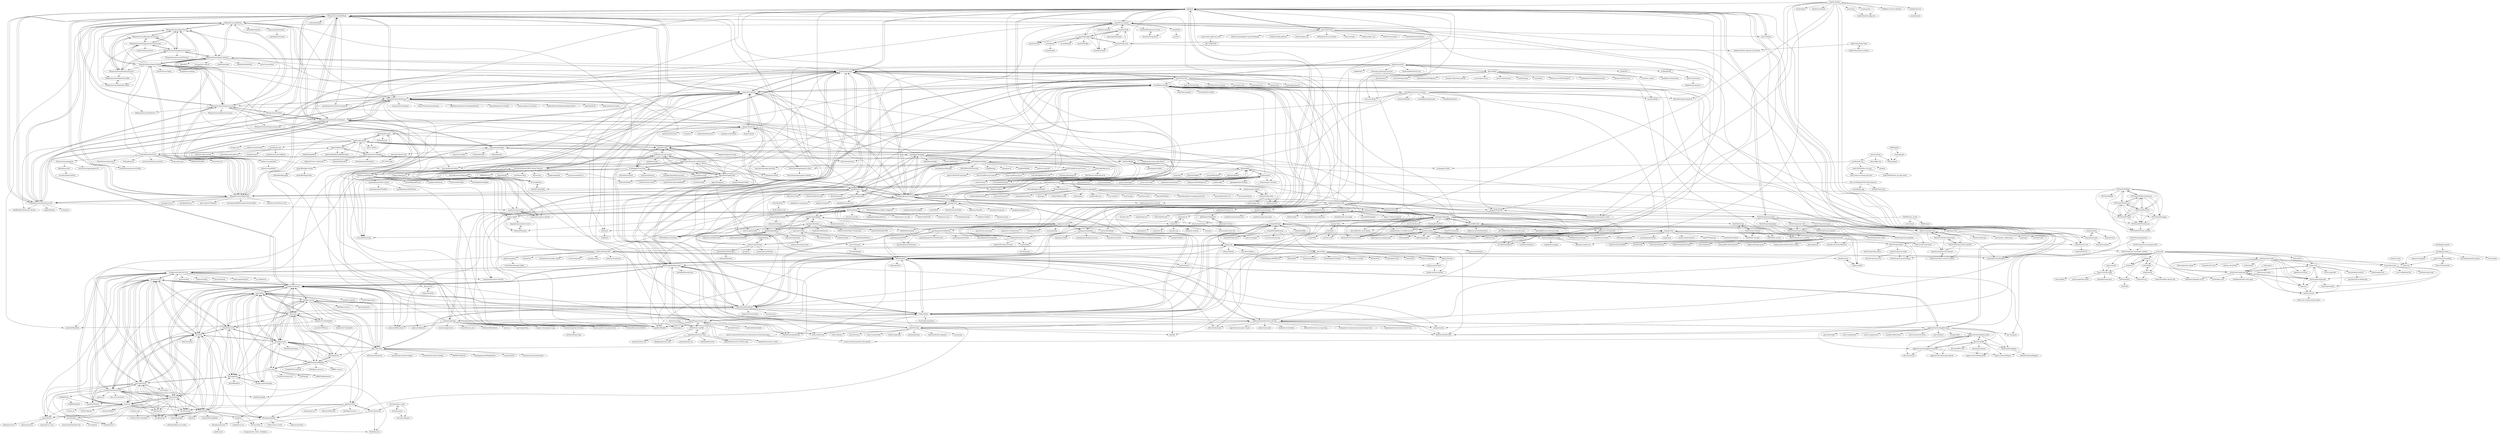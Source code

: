 digraph G {
"torproject/stem" -> "torproject/torspec"
"torproject/stem" -> "torproject/nyx"
"WhisperSystems/Signal-Server" -> "WhisperSystems/libsignal-service-java"
"WhisperSystems/Signal-Server" -> "WhisperSystems/libsignal-protocol-java"
"WhisperSystems/Signal-Server" -> "WhisperSystems/libsignal-protocol-c"
"WhisperSystems/Signal-Server" -> "WhisperSystems/libsignal-protocol-javascript"
"WhisperSystems/Signal-Server" -> "WhisperSystems/SignalServiceKit"
"WhisperSystems/Signal-Server" -> "WhisperSystems/Signal-Desktop"
"WhisperSystems/Signal-Server" -> "WhisperSystems/Signal-Android"
"WhisperSystems/Signal-Server" -> "WhisperSystems/BitHub"
"WhisperSystems/TextSecure" -> "WhisperSystems/RedPhone"
"WhisperSystems/TextSecure" -> "WhisperSystems/TextSecure-Server"
"WhisperSystems/TextSecure" -> "WhisperSystems/TextSecure-Browser"
"WhisperSystems/TextSecure" -> "WhisperSystems/Signal-iOS"
"WhisperSystems/TextSecure" -> "WhisperSystems/TextSecure-iOS"
"WhisperSystems/TextSecure" -> "pagekite/Mailpile" ["e"=1]
"WhisperSystems/TextSecure" -> "cyrilmottier/GreenDroid" ["e"=1]
"WhisperSystems/TextSecure" -> "SimonVT/android-menudrawer" ["e"=1]
"WhisperSystems/TextSecure" -> "JakeWharton/Android-ViewPagerIndicator" ["e"=1]
"WhisperSystems/TextSecure" -> "pakerfeldt/android-viewflow" ["e"=1]
"WhisperSystems/TextSecure" -> "bauerca/drag-sort-listview" ["e"=1]
"WhisperSystems/TextSecure" -> "tjerkw/Android-SlideExpandableListView" ["e"=1]
"WhisperSystems/TextSecure" -> "github/android" ["e"=1]
"WhisperSystems/TextSecure" -> "guardianproject/ChatSecureAndroid" ["e"=1]
"WhisperSystems/TextSecure" -> "keyboardsurfer/Crouton" ["e"=1]
"torproject/tor" -> "i2p/i2p.i2p"
"torproject/tor" -> "PurpleI2P/i2pd"
"torproject/tor" -> "guardianproject/orbot" ["e"=1]
"torproject/tor" -> "OnionBrowser/OnionBrowser" ["e"=1]
"torproject/tor" -> "veracrypt/VeraCrypt" ["e"=1]
"torproject/tor" -> "torproject/torspec"
"torproject/tor" -> "TheTorProject/gettorbrowser"
"torproject/tor" -> "nmap/nmap" ["e"=1]
"torproject/tor" -> "monero-project/monero" ["e"=1]
"torproject/tor" -> "OpenVPN/openvpn" ["e"=1]
"torproject/tor" -> "wireshark/wireshark" ["e"=1]
"torproject/tor" -> "micahflee/onionshare"
"torproject/tor" -> "brave/brave-browser" ["e"=1]
"torproject/tor" -> "EFForg/https-everywhere" ["e"=1]
"torproject/tor" -> "EFForg/privacybadger" ["e"=1]
"openpgpjs/openpgpjs" -> "ProtonMail/WebClient" ["e"=1]
"openpgpjs/openpgpjs" -> "bitwiseshiftleft/sjcl" ["e"=1]
"openpgpjs/openpgpjs" -> "mailvelope/mailvelope"
"openpgpjs/openpgpjs" -> "google/end-to-end"
"openpgpjs/openpgpjs" -> "digitalbazaar/forge" ["e"=1]
"openpgpjs/openpgpjs" -> "keybase/kbpgp"
"openpgpjs/openpgpjs" -> "cjdelisle/cjdns"
"openpgpjs/openpgpjs" -> "toberndo/mailvelope"
"openpgpjs/openpgpjs" -> "dchest/tweetnacl-js" ["e"=1]
"openpgpjs/openpgpjs" -> "micahflee/onionshare"
"openpgpjs/openpgpjs" -> "cryptocat/cryptocat"
"openpgpjs/openpgpjs" -> "tutao/tutanota" ["e"=1]
"openpgpjs/openpgpjs" -> "freedomofpress/securedrop"
"openpgpjs/openpgpjs" -> "pagekite/Mailpile" ["e"=1]
"openpgpjs/openpgpjs" -> "feross/webtorrent" ["e"=1]
"freenet/fred" -> "i2p/i2p.i2p"
"freenet/fred" -> "Bombe/Sone"
"freenet/fred" -> "freenet/pyFreenet"
"freenet/fred" -> "freenet/wiki"
"freenet/fred" -> "PurpleI2P/i2pd"
"freenet/fred" -> "freenet-mobile/app"
"freenet/fred" -> "freenet/plugin-WebOfTrust"
"freenet/fred" -> "RetroShare/RetroShare"
"freenet/fred" -> "miguelfreitas/twister-core"
"freenet/fred" -> "zlatinb/muwire"
"freenet/fred" -> "Bombe/jSite"
"freenet/fred" -> "Anoncoin/anoncoin"
"freenet/fred" -> "i2p/i2p.i2p-bote"
"freenet/fred" -> "freenet/plugin-Freemail"
"freenet/fred" -> "freenet/java_installer"
"quartzjer/Locker" -> "quartzjer/TeleHash"
"quartzjer/Locker" -> "Singly/hallway"
"quartzjer/Locker" -> "LockerProject/Locker"
"quartzjer/Locker" -> "andyet/Capsule" ["e"=1]
"quartzjer/Locker" -> "raveldata/goldenorb" ["e"=1]
"quartzjer/Locker" -> "unhosted/unhosted"
"RetroShare/RetroShare" -> "PurpleI2P/i2pd"
"RetroShare/RetroShare" -> "TokTok/c-toxcore"
"RetroShare/RetroShare" -> "i2p/i2p.i2p"
"RetroShare/RetroShare" -> "qTox/qTox"
"RetroShare/RetroShare" -> "ricochet-im/ricochet"
"RetroShare/RetroShare" -> "Bitmessage/PyBitmessage"
"RetroShare/RetroShare" -> "Tribler/tribler"
"RetroShare/RetroShare" -> "irungentoo/toxcore"
"RetroShare/RetroShare" -> "gongzisun/cnretroshare"
"RetroShare/RetroShare" -> "tux3/qTox"
"RetroShare/RetroShare" -> "uTox/uTox"
"RetroShare/RetroShare" -> "micahflee/onionshare"
"RetroShare/RetroShare" -> "movim/movim" ["e"=1]
"RetroShare/RetroShare" -> "cjdelisle/cjdns"
"RetroShare/RetroShare" -> "ssbc/patchwork" ["e"=1]
"DanWin/onion-link-list" -> "DanWin/hosting"
"DanWin/onion-link-list" -> "DanWin/le-chat-php"
"DanWin/onion-link-list" -> "DanWin/hit-counter"
"TheTorProject/gettorbrowser" -> "torproject/tor"
"TheTorProject/gettorbrowser" -> "TheTorProject/gettor"
"TheTorProject/gettorbrowser" -> "chinashiyu/gfw.press" ["e"=1]
"TheTorProject/gettorbrowser" -> "i2p/i2p.i2p"
"TheTorProject/gettorbrowser" -> "bitbeans/SimpleDnsCrypt" ["e"=1]
"TheTorProject/gettorbrowser" -> "coyove/goflyway" ["e"=1]
"TheTorProject/gettorbrowser" -> "jedisct1/dnscrypt-proxy" ["e"=1]
"TheTorProject/gettorbrowser" -> "HelloZeroNet/ZeroNet" ["e"=1]
"TheTorProject/gettorbrowser" -> "chengr28/RevokeChinaCerts" ["e"=1]
"TheTorProject/gettorbrowser" -> "shadowsocksr/shadowsocksr-csharp" ["e"=1]
"TheTorProject/gettorbrowser" -> "yinghuocho/firefly-proxy" ["e"=1]
"TheTorProject/gettorbrowser" -> "phuslu/goproxy" ["e"=1]
"TheTorProject/gettorbrowser" -> "OnionBrowser/OnionBrowser" ["e"=1]
"TheTorProject/gettorbrowser" -> "shadowsocks/ChinaDNS" ["e"=1]
"TheTorProject/gettorbrowser" -> "greatfire/wiki" ["e"=1]
"ioerror/tlsdate" -> "cryptodotis/irssi-otr"
"ioerror/tlsdate" -> "agl/pond"
"irungentoo/ProjectTox-Core" -> "nurupo/ProjectTox-Qt-GUI"
"irungentoo/ProjectTox-Core" -> "pagekite/Mailpile" ["e"=1]
"irungentoo/ProjectTox-Core" -> "naxuroqa/Venom"
"irungentoo/ProjectTox-Core" -> "p-e-w/finalterm" ["e"=1]
"irungentoo/ProjectTox-Core" -> "quarnster/lime" ["e"=1]
"irungentoo/ProjectTox-Core" -> "rossjones/alternative-internet" ["e"=1]
"irungentoo/ProjectTox-Core" -> "Astonex/Antox"
"irungentoo/ProjectTox-Core" -> "Tox/toxic"
"irungentoo/ProjectTox-Core" -> "calmh/syncthing" ["e"=1]
"irungentoo/ProjectTox-Core" -> "dotcloud/docker" ["e"=1]
"irungentoo/ProjectTox-Core" -> "thekarangoel/Projects" ["e"=1]
"irungentoo/ProjectTox-Core" -> "WhisperSystems/TextSecure"
"irungentoo/ProjectTox-Core" -> "tux3/qTox"
"irungentoo/ProjectTox-Core" -> "notsecure/uTox"
"irungentoo/ProjectTox-Core" -> "cjdelisle/cjdns"
"cjb/GitTorrent" -> "feross/webtorrent" ["e"=1]
"cjb/GitTorrent" -> "moose-team/friends" ["e"=1]
"cjb/GitTorrent" -> "irungentoo/toxcore"
"cjb/GitTorrent" -> "ricochet-im/ricochet"
"cjb/GitTorrent" -> "mafintosh/peerflix" ["e"=1]
"cjb/GitTorrent" -> "gitchain/gitchain" ["e"=1]
"cjb/GitTorrent" -> "cjdelisle/cjdns"
"cjb/GitTorrent" -> "odewahn/docker-jumpstart" ["e"=1]
"cjb/GitTorrent" -> "axic/mango" ["e"=1]
"cjb/GitTorrent" -> "HelloZeroNet/ZeroNet" ["e"=1]
"cjb/GitTorrent" -> "ipfs/ipfs" ["e"=1]
"cjb/GitTorrent" -> "mofarrell/p2pvc" ["e"=1]
"cjb/GitTorrent" -> "OpenBazaar/OpenBazaar" ["e"=1]
"cjb/GitTorrent" -> "jariz/vibrant.js" ["e"=1]
"cjb/GitTorrent" -> "redecentralize/alternative-internet"
"keybase/kbpgp" -> "keybase/triplesec"
"keybase/kbpgp" -> "keybase/kbfs"
"keybase/kbpgp" -> "PeerioTechnologies/peerio-client"
"keybase/kbpgp" -> "paixaop/node-sodium" ["e"=1]
"SilentCircle/silent-text" -> "SilentCircle/silent-phone-base"
"SilentCircle/silent-text" -> "SilentCircle/silent-phone-android"
"SilentCircle/silent-text" -> "SilentCircle/silent-text-android"
"Tribler/tribler" -> "isohuntto/openbay"
"Tribler/tribler" -> "irungentoo/toxcore"
"Tribler/tribler" -> "boramalper/magnetico" ["e"=1]
"Tribler/tribler" -> "HelloZeroNet/ZeroNet" ["e"=1]
"Tribler/tribler" -> "Bitmessage/PyBitmessage"
"Tribler/tribler" -> "cjdelisle/cjdns"
"Tribler/tribler" -> "RetroShare/RetroShare"
"Tribler/tribler" -> "PurpleI2P/i2pd"
"Tribler/tribler" -> "micahflee/onionshare"
"Tribler/tribler" -> "i2p/i2p.i2p"
"Tribler/tribler" -> "redecentralize/alternative-internet"
"Tribler/tribler" -> "feross/webtorrent" ["e"=1]
"Tribler/tribler" -> "ricochet-im/ricochet"
"Tribler/tribler" -> "google/end-to-end"
"Tribler/tribler" -> "miguelfreitas/twister-core"
"isohuntto/openbay" -> "isohuntto/openbay-db-dump"
"isohuntto/openbay" -> "Tribler/tribler"
"isohuntto/openbay" -> "sophron/wifiphisher" ["e"=1]
"isohuntto/openbay" -> "sagivo/algorithms" ["e"=1]
"isohuntto/openbay" -> "feross/webtorrent" ["e"=1]
"isohuntto/openbay" -> "popcorn-time/popcorn-app" ["e"=1]
"isohuntto/openbay" -> "twostairs/paperwork" ["e"=1]
"isohuntto/openbay" -> "irungentoo/toxcore"
"isohuntto/openbay" -> "adamcaudill/Psychson" ["e"=1]
"isohuntto/openbay" -> "breach/breach_core" ["e"=1]
"isohuntto/openbay" -> "google/end-to-end"
"isohuntto/openbay" -> "libreboard/libreboard" ["e"=1]
"isohuntto/openbay" -> "iojs/io.js" ["e"=1]
"isohuntto/openbay" -> "USArmyResearchLab/Dshell" ["e"=1]
"isohuntto/openbay" -> "letsencrypt/lets-encrypt-preview" ["e"=1]
"PurpleI2P/i2pd" -> "i2p/i2p.i2p"
"PurpleI2P/i2pd" -> "yggdrasil-network/yggdrasil-go"
"PurpleI2P/i2pd" -> "PurpleI2P/i2pdbrowser"
"PurpleI2P/i2pd" -> "RetroShare/RetroShare"
"PurpleI2P/i2pd" -> "majestrate/XD"
"PurpleI2P/i2pd" -> "bol-van/zapret" ["e"=1]
"PurpleI2P/i2pd" -> "torproject/tor"
"PurpleI2P/i2pd" -> "ValdikSS/blockcheck" ["e"=1]
"PurpleI2P/i2pd" -> "monero-project/kovri" ["e"=1]
"PurpleI2P/i2pd" -> "qTox/qTox"
"PurpleI2P/i2pd" -> "PurpleI2P/i2pd-tools"
"PurpleI2P/i2pd" -> "Tribler/tribler"
"PurpleI2P/i2pd" -> "cjdelisle/cjdns"
"PurpleI2P/i2pd" -> "Gedsh/InviZible" ["e"=1]
"PurpleI2P/i2pd" -> "cathugger/mkp224o"
"cjdelisle/cjdns" -> "yggdrasil-network/yggdrasil-go"
"cjdelisle/cjdns" -> "redecentralize/alternative-internet"
"cjdelisle/cjdns" -> "Bitmessage/PyBitmessage"
"cjdelisle/cjdns" -> "irungentoo/toxcore"
"cjdelisle/cjdns" -> "pagekite/Mailpile" ["e"=1]
"cjdelisle/cjdns" -> "ssbc/patchwork" ["e"=1]
"cjdelisle/cjdns" -> "irungentoo/ProjectTox-Core"
"cjdelisle/cjdns" -> "OpenBazaar/OpenBazaar" ["e"=1]
"cjdelisle/cjdns" -> "datproject/dat" ["e"=1]
"cjdelisle/cjdns" -> "ricochet-im/ricochet"
"cjdelisle/cjdns" -> "ipfs/ipfs" ["e"=1]
"cjdelisle/cjdns" -> "Tribler/tribler"
"cjdelisle/cjdns" -> "PurpleI2P/i2pd"
"cjdelisle/cjdns" -> "okTurtles/dnschain" ["e"=1]
"cjdelisle/cjdns" -> "asciimoo/searx" ["e"=1]
"majestrate/XD" -> "zlatinb/muwire"
"yggdrasil-network/yggdrasil-go" -> "yggdrasil-network/public-peers"
"yggdrasil-network/yggdrasil-go" -> "cjdelisle/cjdns"
"yggdrasil-network/yggdrasil-go" -> "PurpleI2P/i2pd"
"yggdrasil-network/yggdrasil-go" -> "Revertron/Alfis"
"yggdrasil-network/yggdrasil-go" -> "yggdrasil-network/yggdrasil-android"
"yggdrasil-network/yggdrasil-go" -> "matrix-org/dendrite" ["e"=1]
"yggdrasil-network/yggdrasil-go" -> "matrix-org/pinecone" ["e"=1]
"yggdrasil-network/yggdrasil-go" -> "bol-van/zapret" ["e"=1]
"yggdrasil-network/yggdrasil-go" -> "markqvist/Reticulum" ["e"=1]
"yggdrasil-network/yggdrasil-go" -> "neilalexander/yggmail"
"yggdrasil-network/yggdrasil-go" -> "wiretrustee/wiretrustee" ["e"=1]
"yggdrasil-network/yggdrasil-go" -> "redecentralize/alternative-internet"
"yggdrasil-network/yggdrasil-go" -> "oxen-io/lokinet" ["e"=1]
"yggdrasil-network/yggdrasil-go" -> "foxcpp/maddy" ["e"=1]
"yggdrasil-network/yggdrasil-go" -> "gravitl/netmaker" ["e"=1]
"zlatinb/muwire" -> "popura-network/Popura"
"zlatinb/muwire" -> "majestrate/XD"
"iShift/twister-webkit" -> "miguelfreitas/twister-html"
"iShift/twister-webkit" -> "myleneb/twister-nin"
"iShift/twister-webkit" -> "miguelfreitas/twister-core"
"iShift/twister-webkit" -> "iHedgehog/twister-calm"
"Astonex/Antox" -> "subliun/Antox"
"Astonex/Antox" -> "notsecure/uTox"
"Astonex/Antox" -> "naxuroqa/Venom"
"Astonex/Antox" -> "Tox/jToxcore"
"Astonex/Antox" -> "tux3/qTox"
"Astonex/Antox" -> "Tox/toxic"
"Astonex/Antox" -> "nurupo/ProjectTox-Qt-GUI"
"Astonex/Antox" -> "aitjcize/PyTox"
"Astonex/Antox" -> "jin-eld/tox-prpl"
"Astonex/Antox" -> "dvor/Antidote"
"Astonex/Antox" -> "irungentoo/ProjectTox-Core"
"Astonex/Antox" -> "lehitoskin/blight"
"Astonex/Antox" -> "Jman012/Toxicity"
"Astonex/Antox" -> "sonOfRa/tox4j"
"Astonex/Antox" -> "irungentoo/toxcore"
"subliun/Antox" -> "Astonex/Antox"
"subliun/Antox" -> "tux3/qTox"
"subliun/Antox" -> "sonOfRa/tox4j"
"subliun/Antox" -> "notsecure/uTox"
"subliun/Antox" -> "JFreegman/toxcore"
"subliun/Antox" -> "RicinApp/Ricin"
"subliun/Antox" -> "Tox-Docs/Text"
"subliun/Antox" -> "zetok/tox"
"subliun/Antox" -> "dvor/Antidote"
"subliun/Antox" -> "Tox/Tox-Client-Standard"
"subliun/Antox" -> "JFreegman/ToxBot"
"subliun/Antox" -> "lehitoskin/blight"
"subliun/Antox" -> "kpp/2tox"
"subliun/Antox" -> "aitjcize/PyTox"
"subliun/Antox" -> "Astonex/MessageRelay"
"seancolyer/gmail-crypt" -> "RC1140/cr-gpg"
"torps/torps" -> "shadow/shadow-plugin-tor"
"freedomofpress/securedrop" -> "micahflee/onionshare"
"freedomofpress/securedrop" -> "freedomofpress/encryption-works"
"freedomofpress/securedrop" -> "globaleaks/GlobaLeaks"
"freedomofpress/securedrop" -> "EFForg/https-everywhere" ["e"=1]
"freedomofpress/securedrop" -> "pagekite/Mailpile" ["e"=1]
"freedomofpress/securedrop" -> "agl/pond"
"freedomofpress/securedrop" -> "ricochet-im/ricochet"
"freedomofpress/securedrop" -> "cryptocat/cryptocat"
"freedomofpress/securedrop" -> "google/end-to-end"
"freedomofpress/securedrop" -> "WhisperSystems/RedPhone"
"freedomofpress/securedrop" -> "openpgpjs/openpgpjs"
"freedomofpress/securedrop" -> "grugq/portal"
"freedomofpress/securedrop" -> "WhisperSystems/TextSecure"
"freedomofpress/securedrop" -> "cjdelisle/cjdns"
"freedomofpress/securedrop" -> "SpiderOak/crypton"
"cryptoparty/handbook" -> "cryptoparty/flyers"
"cryptoparty/handbook" -> "cryptoparty/slides"
"cryptoparty/handbook" -> "OpenTechFund/secure-email"
"cryptoparty/handbook" -> "cryptoparty/teaching-resources"
"cryptoparty/handbook" -> "cryptoparty/artwork"
"cryptoparty/handbook" -> "kaepora/cryptocat"
"cryptoparty/handbook" -> "iSECPartners/LibTech-Auditing-Cheatsheet"
"psal/anonymouth" -> "psal/jstylo"
"psal/anonymouth" -> "corna/me_cleaner" ["e"=1]
"psal/anonymouth" -> "evllabs/JGAAP"
"psal/anonymouth" -> "dfd-tud/deda"
"psal/anonymouth" -> "ricochet-im/ricochet"
"psal/anonymouth" -> "citp/BlockSci" ["e"=1]
"psal/anonymouth" -> "cjdelisle/cjdns"
"psal/anonymouth" -> "tombusby/cypherpunk-research" ["e"=1]
"psal/anonymouth" -> "cjb/GitTorrent"
"psal/anonymouth" -> "Synzvato/decentraleyes" ["e"=1]
"psal/anonymouth" -> "blockstack/blockstack-core" ["e"=1]
"psal/anonymouth" -> "OpenBazaar/OpenBazaar" ["e"=1]
"psal/anonymouth" -> "freedomofpress/securedrop"
"psal/anonymouth" -> "redecentralize/alternative-internet"
"psal/anonymouth" -> "nylira/prism-break" ["e"=1]
"WhisperSystems/Signal-Android" -> "WhisperSystems/Signal-Desktop"
"WhisperSystems/Signal-Android" -> "WhisperSystems/Signal-iOS"
"WhisperSystems/Signal-Android" -> "WhisperSystems/Signal-Server"
"WhisperSystems/Signal-Android" -> "siacs/Conversations" ["e"=1]
"WhisperSystems/Signal-Android" -> "k9mail/k-9" ["e"=1]
"WhisperSystems/Signal-Android" -> "wireapp/wire-android" ["e"=1]
"WhisperSystems/Signal-Android" -> "nickbutcher/plaid" ["e"=1]
"WhisperSystems/Signal-Android" -> "open-keychain/open-keychain" ["e"=1]
"WhisperSystems/Signal-Android" -> "EFForg/https-everywhere" ["e"=1]
"WhisperSystems/Signal-Android" -> "WhisperSystems/TextSecure-Server"
"WhisperSystems/Signal-Android" -> "pockethub/PocketHub" ["e"=1]
"WhisperSystems/Signal-Android" -> "ProtonMail/WebClient" ["e"=1]
"WhisperSystems/Signal-Android" -> "WhisperSystems/libsignal-protocol-java"
"WhisperSystems/Signal-Android" -> "WhisperSystems/BitHub"
"WhisperSystems/Signal-Android" -> "ricochet-im/ricochet"
"WhisperSystems/Signal-iOS" -> "WhisperSystems/Signal-Desktop"
"WhisperSystems/Signal-iOS" -> "WhisperSystems/Signal-Android"
"WhisperSystems/Signal-iOS" -> "WhisperSystems/TextSecure"
"WhisperSystems/Signal-iOS" -> "WhisperSystems/TextSecure-iOS"
"WhisperSystems/Signal-iOS" -> "WhisperSystems/TextSecure-Browser"
"WhisperSystems/Signal-iOS" -> "WhisperSystems/TextSecure-Server"
"WhisperSystems/Signal-iOS" -> "ChatSecure/ChatSecure-iOS" ["e"=1]
"WhisperSystems/Signal-iOS" -> "WhisperSystems/RedPhone"
"WhisperSystems/Signal-iOS" -> "wireapp/wire-ios" ["e"=1]
"WhisperSystems/Signal-iOS" -> "mozilla/firefox-ios" ["e"=1]
"WhisperSystems/Signal-iOS" -> "ricochet-im/ricochet"
"WhisperSystems/Signal-iOS" -> "WhisperSystems/BitHub"
"WhisperSystems/Signal-iOS" -> "WhisperSystems/Signal-Server"
"WhisperSystems/Signal-iOS" -> "peter-iakovlev/Telegram" ["e"=1]
"WhisperSystems/Signal-iOS" -> "jessesquires/JSQMessagesViewController" ["e"=1]
"SecUpwN/Android-IMSI-Catcher-Detector" -> "SMSSecure/SMSSecure"
"SecUpwN/Android-IMSI-Catcher-Detector" -> "WhisperSystems/RedPhone"
"SecUpwN/Android-IMSI-Catcher-Detector" -> "WhisperSystems/TextSecure"
"SecUpwN/Android-IMSI-Catcher-Detector" -> "darshakframework/darshak"
"SecUpwN/Android-IMSI-Catcher-Detector" -> "nowsecure/android-vts" ["e"=1]
"SecUpwN/Android-IMSI-Catcher-Detector" -> "M66B/XPrivacy" ["e"=1]
"SecUpwN/Android-IMSI-Catcher-Detector" -> "nylira/prism-break" ["e"=1]
"SecUpwN/Android-IMSI-Catcher-Detector" -> "2b-as/xgoldmon"
"SecUpwN/Android-IMSI-Catcher-Detector" -> "botherder/detekt" ["e"=1]
"SecUpwN/Android-IMSI-Catcher-Detector" -> "ukanth/afwall" ["e"=1]
"SecUpwN/Android-IMSI-Catcher-Detector" -> "adamcaudill/Psychson" ["e"=1]
"SecUpwN/Android-IMSI-Catcher-Detector" -> "sophron/wifiphisher" ["e"=1]
"SecUpwN/Android-IMSI-Catcher-Detector" -> "cuckoobox/cuckoo" ["e"=1]
"SecUpwN/Android-IMSI-Catcher-Detector" -> "plusvic/yara" ["e"=1]
"SecUpwN/Android-IMSI-Catcher-Detector" -> "google/nogotofail" ["e"=1]
"prof7bit/TorChat" -> "prof7bit/TorChat-Android"
"prof7bit/TorChat" -> "cryptocat/cryptocat"
"prof7bit/TorChat" -> "ricochet-im/ricochet"
"prof7bit/TorChat" -> "Bitmessage/PyBitmessage"
"prof7bit/TorChat" -> "jtorchat/jtorchat"
"prof7bit/TorChat" -> "graemeg/lazarus" ["e"=1]
"prof7bit/TorChat" -> "nextgens/Tor"
"prof7bit/TorChat" -> "micahflee/onionshare"
"prof7bit/TorChat" -> "graemeg/freepascal" ["e"=1]
"prof7bit/TorChat" -> "cryptosphere/cryptosphere" ["e"=1]
"prof7bit/TorChat" -> "nylira/prism-break" ["e"=1]
"prof7bit/TorChat" -> "freedomofpress/securedrop"
"prof7bit/TorChat" -> "javerous/TorChat-Mac"
"prof7bit/TorChat" -> "agl/pond"
"prof7bit/TorChat" -> "RetroShare/RetroShare"
"shadow/shadow" -> "shadow/shadow-plugin-tor"
"shadow/shadow" -> "torps/torps"
"shadow/shadow" -> "shadow/tgen"
"shadow/shadow" -> "shadow/tornettools"
"shadow/shadow" -> "torproject/torspec"
"shadow/shadow" -> "NullHypothesis/exitmap" ["e"=1]
"shadow/shadow" -> "meejah/txtorcon"
"shadow/shadow" -> "globaleaks/Tor2web"
"shadow/shadow" -> "DonnchaC/onionbalance"
"shadow/shadow" -> "torproject/chutney"
"shadow/shadow" -> "coreemu/core" ["e"=1]
"shadow/shadow" -> "agl/pond"
"shadow/shadow" -> "grugq/PORTALofPi"
"shadow/shadow" -> "webfp/tor-browser-selenium" ["e"=1]
"shadow/shadow" -> "alecmuffett/eotk"
"globaleaks/Tor2web-3.0" -> "globaleaks/GLBackend"
"i2p/i2p.i2p" -> "PurpleI2P/i2pd"
"i2p/i2p.i2p" -> "freenet/fred"
"i2p/i2p.i2p" -> "torproject/tor"
"i2p/i2p.i2p" -> "i2p/i2p.android.base"
"i2p/i2p.i2p" -> "i2p/i2p.i2p-bote"
"i2p/i2p.i2p" -> "RetroShare/RetroShare"
"i2p/i2p.i2p" -> "tahoe-lafs/tahoe-lafs"
"i2p/i2p.i2p" -> "Tribler/tribler"
"i2p/i2p.i2p" -> "cjdelisle/cjdns"
"i2p/i2p.i2p" -> "monero-project/kovri" ["e"=1]
"i2p/i2p.i2p" -> "Whonix/Whonix" ["e"=1]
"i2p/i2p.i2p" -> "irungentoo/toxcore"
"i2p/i2p.i2p" -> "bisq-network/bisq" ["e"=1]
"i2p/i2p.i2p" -> "HelloZeroNet/ZeroNet" ["e"=1]
"i2p/i2p.i2p" -> "ricochet-im/ricochet"
"2b-as/xgoldmon" -> "darshakframework/darshak"
"2b-as/xgoldmon" -> "domi007/silentSMS"
"AuditProject/truecrypt-verified-mirror" -> "DrWhax/truecrypt-archive"
"AuditProject/truecrypt-verified-mirror" -> "FreeApophis/TrueCrypt"
"AuditProject/truecrypt-verified-mirror" -> "CipherShed/CipherShed"
"AuditProject/truecrypt-verified-mirror" -> "veracrypt/VeraCrypt" ["e"=1]
"AuditProject/truecrypt-verified-mirror" -> "ValdikSS/blockcheck" ["e"=1]
"AuditProject/truecrypt-verified-mirror" -> "bwalex/tc-play"
"AuditProject/truecrypt-verified-mirror" -> "warewolf/truecrypt"
"AuditProject/truecrypt-verified-mirror" -> "google/end-to-end"
"AuditProject/truecrypt-verified-mirror" -> "botherder/detekt" ["e"=1]
"AuditProject/truecrypt-verified-mirror" -> "ricochet-im/ricochet"
"AuditProject/truecrypt-verified-mirror" -> "sebsauvage/ZeroBin" ["e"=1]
"AuditProject/truecrypt-verified-mirror" -> "SecUpwN/Android-IMSI-Catcher-Detector"
"redecentralize/alternative-internet" -> "gdamdam/awesome-decentralized-web" ["e"=1]
"redecentralize/alternative-internet" -> "cjdelisle/cjdns"
"redecentralize/alternative-internet" -> "kgryte/awesome-peer-to-peer" ["e"=1]
"redecentralize/alternative-internet" -> "ssbc/patchwork" ["e"=1]
"redecentralize/alternative-internet" -> "Tribler/tribler"
"redecentralize/alternative-internet" -> "ipfs/awesome-ipfs" ["e"=1]
"redecentralize/alternative-internet" -> "beakerbrowser/beaker" ["e"=1]
"redecentralize/alternative-internet" -> "micahflee/onionshare"
"redecentralize/alternative-internet" -> "yggdrasil-network/yggdrasil-go"
"redecentralize/alternative-internet" -> "okTurtles/dnschain" ["e"=1]
"redecentralize/alternative-internet" -> "nikitavoloboev/privacy-respecting" ["e"=1]
"redecentralize/alternative-internet" -> "humanetech-community/awesome-humane-tech" ["e"=1]
"redecentralize/alternative-internet" -> "ricochet-im/ricochet"
"redecentralize/alternative-internet" -> "cjb/GitTorrent"
"redecentralize/alternative-internet" -> "pagekite/Mailpile" ["e"=1]
"DrWhax/truecrypt-archive" -> "FreeApophis/TrueCrypt"
"DrWhax/truecrypt-archive" -> "AuditProject/truecrypt-verified-mirror"
"DrWhax/truecrypt-archive" -> "bwalex/tc-play"
"DrWhax/truecrypt-archive" -> "syglug/truecrypt"
"DrWhax/truecrypt-archive" -> "warewolf/truecrypt"
"DrWhax/truecrypt-archive" -> "CipherShed/CipherShed"
"DrWhax/truecrypt-archive" -> "cryptocat/cryptocat-android"
"DrWhax/truecrypt-archive" -> "WhisperSystems/TextSecure-Browser"
"DrWhax/truecrypt-archive" -> "veracrypt/VeraCrypt" ["e"=1]
"notsecure/uTox" -> "tux3/qTox"
"notsecure/uTox" -> "naxuroqa/Venom"
"notsecure/uTox" -> "Astonex/Antox"
"notsecure/uTox" -> "Tox/toxic"
"notsecure/uTox" -> "irungentoo/toxcore"
"notsecure/uTox" -> "subliun/Antox"
"notsecure/uTox" -> "GrayHatter/uTox"
"notsecure/uTox" -> "Reverp/Toxy"
"notsecure/uTox" -> "nurupo/ProjectTox-Qt-GUI"
"notsecure/uTox" -> "uTox/uTox"
"notsecure/uTox" -> "dvor/Antidote"
"notsecure/uTox" -> "RicinApp/Ricin"
"notsecure/uTox" -> "tux3/toxgui"
"notsecure/uTox" -> "irungentoo/ProjectTox-Core"
"notsecure/uTox" -> "aitjcize/PyTox"
"google/end-to-end" -> "openpgpjs/openpgpjs"
"google/end-to-end" -> "e2email-org/e2email"
"google/end-to-end" -> "WhisperSystems/TextSecure"
"google/end-to-end" -> "yahoo/end-to-end"
"google/end-to-end" -> "ricochet-im/ricochet"
"google/end-to-end" -> "WhisperSystems/Signal-iOS"
"google/end-to-end" -> "USArmyResearchLab/Dshell" ["e"=1]
"google/end-to-end" -> "mailvelope/mailvelope"
"google/end-to-end" -> "letsencrypt/lets-encrypt-preview" ["e"=1]
"google/end-to-end" -> "Tribler/tribler"
"google/end-to-end" -> "freedomofpress/securedrop"
"google/end-to-end" -> "isohuntto/openbay"
"google/end-to-end" -> "pagekite/Mailpile" ["e"=1]
"google/end-to-end" -> "letsencrypt/letsencrypt" ["e"=1]
"google/end-to-end" -> "facebook/osquery" ["e"=1]
"keybase/client" -> "keybase/kbfs"
"keybase/client" -> "keybase/keybase-issues"
"keybase/client" -> "tootsuite/mastodon" ["e"=1]
"keybase/client" -> "tutao/tutanota" ["e"=1]
"keybase/client" -> "micahflee/onionshare"
"keybase/client" -> "matrix-org/synapse" ["e"=1]
"keybase/client" -> "ipfs/ipfs" ["e"=1]
"keybase/client" -> "vector-im/riot-web" ["e"=1]
"keybase/client" -> "cryptomator/cryptomator" ["e"=1]
"keybase/client" -> "warner/magic-wormhole" ["e"=1]
"keybase/client" -> "ProtonMail/WebClient" ["e"=1]
"keybase/client" -> "keepassxreboot/keepassxc" ["e"=1]
"keybase/client" -> "mholt/caddy" ["e"=1]
"keybase/client" -> "signalapp/Signal-Desktop" ["e"=1]
"keybase/client" -> "spesmilo/electrum" ["e"=1]
"lachesis/scallion" -> "katmagic/Shallot"
"lachesis/scallion" -> "cathugger/mkp224o"
"lachesis/scallion" -> "ReclaimYourPrivacy/eschalot"
"lachesis/scallion" -> "samr7/vanitygen" ["e"=1]
"lachesis/scallion" -> "DonnchaC/onionbalance"
"lachesis/scallion" -> "rdkr/oniongen-go"
"lachesis/scallion" -> "alecmuffett/eotk"
"lachesis/scallion" -> "dr-bonez/tor-v3-vanity"
"lachesis/scallion" -> "NullHypothesis/exitmap" ["e"=1]
"lachesis/scallion" -> "micahflee/onionshare"
"lachesis/scallion" -> "s-rah/onionscan" ["e"=1]
"lachesis/scallion" -> "Yawning/obfs4" ["e"=1]
"lachesis/scallion" -> "ricochet-im/ricochet"
"lachesis/scallion" -> "isislovecruft/python-gnupg"
"lachesis/scallion" -> "exploitagency/vanitygen-plus" ["e"=1]
"micahflee/onionshare" -> "ricochet-im/ricochet"
"micahflee/onionshare" -> "freedomofpress/securedrop"
"micahflee/onionshare" -> "cryptocat/cryptocat"
"micahflee/onionshare" -> "s-rah/onionscan" ["e"=1]
"micahflee/onionshare" -> "warner/magic-wormhole" ["e"=1]
"micahflee/onionshare" -> "asciimoo/searx" ["e"=1]
"micahflee/onionshare" -> "Bitmessage/PyBitmessage"
"micahflee/onionshare" -> "tutao/tutanota" ["e"=1]
"micahflee/onionshare" -> "Tribler/tribler"
"micahflee/onionshare" -> "jedisct1/dnscrypt-proxy" ["e"=1]
"micahflee/onionshare" -> "xwiki-labs/cryptpad" ["e"=1]
"micahflee/onionshare" -> "PrivateBin/PrivateBin" ["e"=1]
"micahflee/onionshare" -> "micahflee/torbrowser-launcher"
"micahflee/onionshare" -> "HelloZeroNet/ZeroNet" ["e"=1]
"micahflee/onionshare" -> "EFForg/https-everywhere" ["e"=1]
"WhisperSystems/TextSecure-Server" -> "WhisperSystems/TextSecure-iOS"
"WhisperSystems/TextSecure-Server" -> "WhisperSystems/RedPhone"
"WhisperSystems/TextSecure-Server" -> "WhisperSystems/TextSecure-Browser"
"WhisperSystems/TextSecure-Server" -> "WhisperSystems/BitHub"
"WhisperSystems/TextSecure-Server" -> "WhisperSystems/TextSecure"
"WhisperSystems/TextSecure-Server" -> "WhisperSystems/libtextsecure-java"
"WhisperSystems/TextSecure-Server" -> "WhisperSystems/Flock"
"WhisperSystems/TextSecure-Server" -> "WhisperSystems/PushServer"
"WhisperSystems/TextSecure-Server" -> "WhisperSystems/Signal-iOS"
"WhisperSystems/TextSecure-Server" -> "WhisperSystems/whispersystems.org"
"WhisperSystems/TextSecure-Server" -> "WhisperSystems/Signal-Desktop"
"WhisperSystems/TextSecure-Server" -> "WhisperSystems/Signal-Android"
"WhisperSystems/TextSecure-Server" -> "trevp/axolotl"
"cryptocat/cryptocat" -> "cryptocat/cryptocat-android"
"cryptocat/cryptocat" -> "kaepora/miniLock"
"cryptocat/cryptocat" -> "WhisperSystems/TextSecure"
"cryptocat/cryptocat" -> "Bitmessage/PyBitmessage"
"cryptocat/cryptocat" -> "WhisperSystems/RedPhone"
"cryptocat/cryptocat" -> "pagekite/Mailpile" ["e"=1]
"cryptocat/cryptocat" -> "micahflee/onionshare"
"cryptocat/cryptocat" -> "irungentoo/ProjectTox-Core"
"cryptocat/cryptocat" -> "arlolra/otr"
"cryptocat/cryptocat" -> "ricochet-im/ricochet"
"cryptocat/cryptocat" -> "prof7bit/TorChat"
"cryptocat/cryptocat" -> "cryptocat/cryptocat-ios"
"cryptocat/cryptocat" -> "freedomofpress/securedrop"
"cryptocat/cryptocat" -> "irungentoo/toxcore"
"cryptocat/cryptocat" -> "e14n/pump.io" ["e"=1]
"cryptocat/cryptocat-ios" -> "cryptocat/cryptocat-android"
"WhisperSystems/Signal-Desktop" -> "WhisperSystems/Signal-Android"
"WhisperSystems/Signal-Desktop" -> "WhisperSystems/Signal-iOS"
"WhisperSystems/Signal-Desktop" -> "WhisperSystems/Signal-Server"
"WhisperSystems/Signal-Desktop" -> "WhisperSystems/BitHub"
"WhisperSystems/Signal-Desktop" -> "WhisperSystems/TextSecure-Server"
"WhisperSystems/Signal-Desktop" -> "ricochet-im/ricochet"
"WhisperSystems/Signal-Desktop" -> "WhisperSystems/libsignal-protocol-c"
"WhisperSystems/Signal-Desktop" -> "WhisperSystems/libsignal-protocol-javascript"
"WhisperSystems/Signal-Desktop" -> "Synzvato/decentraleyes" ["e"=1]
"WhisperSystems/Signal-Desktop" -> "WhisperSystems/TextSecure"
"WhisperSystems/Signal-Desktop" -> "EFForg/https-everywhere" ["e"=1]
"WhisperSystems/Signal-Desktop" -> "brave/browser-laptop" ["e"=1]
"WhisperSystems/Signal-Desktop" -> "WhisperSystems/libsignal-service-java"
"WhisperSystems/Signal-Desktop" -> "wireapp/wire-desktop" ["e"=1]
"WhisperSystems/Signal-Desktop" -> "keepassx/keepassx" ["e"=1]
"WhisperSystems/TextSecure-Browser" -> "WhisperSystems/TextSecure-Server"
"WhisperSystems/TextSecure-Browser" -> "WhisperSystems/Flock"
"WhisperSystems/TextSecure-Browser" -> "WhisperSystems/TextSecure"
"WhisperSystems/TextSecure-Browser" -> "WhisperSystems/RedPhone"
"WhisperSystems/TextSecure-Browser" -> "WhisperSystems/Signal-iOS"
"WhisperSystems/TextSecure-Browser" -> "WhisperSystems/TextSecure-iOS"
"WhisperSystems/TextSecure-Browser" -> "agl/pond"
"WhisperSystems/TextSecure-Browser" -> "toberndo/mailvelope"
"WhisperSystems/TextSecure-Browser" -> "WhisperSystems/BitHub"
"WhisperSystems/TextSecure-Browser" -> "OpenTechFund/secure-email"
"WhisperSystems/TextSecure-Browser" -> "WhisperSystems/whispersystems.org"
"WhisperSystems/TextSecure-Browser" -> "kaepora/miniLock"
"Revertron/Alfis" -> "yggdrasil-network/public-peers"
"Revertron/Alfis" -> "yggdrasil-network/yggdrasil-android"
"Revertron/Alfis" -> "neilalexander/yggmail"
"Revertron/Alfis" -> "RiV-chain/RiV-mesh"
"Revertron/Alfis" -> "zhoreeq/meshname"
"Revertron/Alfis" -> "popura-network/Popura"
"Revertron/Alfis" -> "popura-network/PopuraDNS"
"bwalex/tc-play" -> "DrWhax/truecrypt-archive"
"bwalex/tc-play" -> "mhogomchungu/zuluCrypt" ["e"=1]
"bwalex/tc-play" -> "FreeApophis/TrueCrypt"
"bwalex/tc-play" -> "SpiderOak/crypton"
"bwalex/tc-play" -> "CipherShed/CipherShed"
"toberndo/mailvelope" -> "seancolyer/gmail-crypt"
"toberndo/mailvelope" -> "pagekite/Mailpile" ["e"=1]
"toberndo/mailvelope" -> "WhisperSystems/TextSecure-Browser"
"toberndo/mailvelope" -> "agl/xmpp-client"
"toberndo/mailvelope" -> "openpgpjs/openpgpjs"
"toberndo/mailvelope" -> "nicolas-t/gAES"
"toberndo/mailvelope" -> "dcposch/scramble"
"toberndo/mailvelope" -> "arlolra/otr"
"toberndo/mailvelope" -> "cryptocat/cryptocat"
"toberndo/mailvelope" -> "rfc2822/davdroid" ["e"=1]
"toberndo/mailvelope" -> "adobo/agendav" ["e"=1]
"toberndo/mailvelope" -> "guardianproject/Gibberbot"
"Bitmessage/PyBitmessage" -> "miguelfreitas/twister-core"
"Bitmessage/PyBitmessage" -> "cryptocat/cryptocat"
"Bitmessage/PyBitmessage" -> "cjdelisle/cjdns"
"Bitmessage/PyBitmessage" -> "ricochet-im/ricochet"
"Bitmessage/PyBitmessage" -> "pagekite/Mailpile" ["e"=1]
"Bitmessage/PyBitmessage" -> "OpenBazaar/OpenBazaar" ["e"=1]
"Bitmessage/PyBitmessage" -> "irungentoo/ProjectTox-Core"
"Bitmessage/PyBitmessage" -> "irungentoo/toxcore"
"Bitmessage/PyBitmessage" -> "RetroShare/RetroShare"
"Bitmessage/PyBitmessage" -> "Tribler/tribler"
"Bitmessage/PyBitmessage" -> "micahflee/onionshare"
"Bitmessage/PyBitmessage" -> "HelloZeroNet/ZeroNet" ["e"=1]
"Bitmessage/PyBitmessage" -> "prof7bit/TorChat"
"Bitmessage/PyBitmessage" -> "WhisperSystems/TextSecure"
"Bitmessage/PyBitmessage" -> "etotheipi/BitcoinArmory" ["e"=1]
"mailvelope/keyserver" -> "hockeypuck/hockeypuck"
"mailvelope/keyserver" -> "SKS-Keyserver/sks-keyserver"
"mailvelope/keyserver" -> "mailvelope/mailvelope"
"mailvelope/keyserver" -> "mattrude/pgpkeyserver-lite"
"grugq/PORTALofPi" -> "grugq/portal"
"grugq/PORTALofPi" -> "freedomofpress/encryption-works"
"JFreegman/toxic" -> "uTox/uTox"
"JFreegman/toxic" -> "TokTok/c-toxcore"
"JFreegman/toxic" -> "zoff99/ToxAndroidRefImpl"
"JFreegman/toxic" -> "toxygen-project/toxygen"
"JFreegman/toxic" -> "RicinApp/Ricin"
"JFreegman/toxic" -> "GrayHatter/uTox"
"JFreegman/toxic" -> "JFreegman/ToxBot"
"JFreegman/toxic" -> "tux3/qTox"
"JFreegman/toxic" -> "Antox/Antox"
"JFreegman/toxic" -> "evilcorpltd/aTox"
"JFreegman/toxic" -> "qTox/qTox"
"JFreegman/toxic" -> "gjedeer/tuntox"
"JFreegman/toxic" -> "irungentoo/toxcore"
"JFreegman/toxic" -> "tox-rs/tox"
"JFreegman/toxic" -> "TheToxProject/client"
"TokTok/c-toxcore" -> "uTox/uTox"
"TokTok/c-toxcore" -> "qTox/qTox"
"TokTok/c-toxcore" -> "JFreegman/toxic"
"TokTok/c-toxcore" -> "irungentoo/toxcore"
"TokTok/c-toxcore" -> "Antox/Antox"
"TokTok/c-toxcore" -> "tox-rs/tox"
"TokTok/c-toxcore" -> "zoff99/ToxAndroidRefImpl"
"TokTok/c-toxcore" -> "evilcorpltd/aTox"
"TokTok/c-toxcore" -> "RetroShare/RetroShare"
"TokTok/c-toxcore" -> "gjedeer/tuntox"
"TokTok/c-toxcore" -> "hqwrong/minitox"
"TokTok/c-toxcore" -> "toxygen-project/toxygen"
"TokTok/c-toxcore" -> "Antidote-for-Tox/Antidote"
"TokTok/c-toxcore" -> "JFreegman/ToxBot"
"TokTok/c-toxcore" -> "TokTok/py-toxcore-c"
"alecmuffett/eotk" -> "alecmuffett/the-onion-diaries"
"alecmuffett/eotk" -> "mikeperry-tor/vanguards"
"alecmuffett/eotk" -> "cathugger/mkp224o"
"alecmuffett/eotk" -> "alecmuffett/onion-sites-that-dont-suck"
"alecmuffett/eotk" -> "katmagic/Shallot"
"alecmuffett/eotk" -> "alecmuffett/real-world-onion-sites" ["e"=1]
"alecmuffett/eotk" -> "DonnchaC/onionbalance"
"alecmuffett/eotk" -> "cmehay/docker-tor-hidden-service"
"alecmuffett/eotk" -> "rdkr/oniongen-go"
"alecmuffett/eotk" -> "iCepa/Tor.framework" ["e"=1]
"alecmuffett/eotk" -> "lachesis/scallion"
"alecmuffett/eotk" -> "bilelmoussaoui/Authenticator"
"alecmuffett/eotk" -> "s-rah/onionscan" ["e"=1]
"GPGTools/GPGKeychainAccess" -> "GPGTools/GPGServices"
"GPGTools/GPGKeychainAccess" -> "GPGTools/MacGPG2"
"GPGTools/GPGKeychainAccess" -> "GPGTools/GPGMail"
"GPGTools/GPGKeychainAccess" -> "GPGTools/GPGPreferences"
"GPGTools/GPGKeychainAccess" -> "GPGTools/GPGTools"
"GPGTools/GPGKeychainAccess" -> "GPGTools/Libmacgpg"
"GPGTools/GPGMail" -> "GPGTools/GPGKeychainAccess"
"GPGTools/GPGMail" -> "GPGTools/MacGPG2"
"GPGTools/GPGMail" -> "GPGTools/GPGServices"
"GPGTools/GPGMail" -> "GPGTools/Libmacgpg"
"GPGTools/GPGMail" -> "GPGTools/GPGTools"
"GPGTools/GPGMail" -> "GPGTools/GPGPreferences"
"GPGTools/GPGMail" -> "WhisperSystems/Signal-iOS"
"GPGTools/GPGMail" -> "GPGTools/Mobile"
"GPGTools/GPGServices" -> "GPGTools/GPGKeychainAccess"
"GPGTools/GPGServices" -> "GPGTools/MacGPG2"
"GPGTools/GPGServices" -> "GPGTools/GPGMail"
"GPGTools/GPGServices" -> "GPGTools/GPGPreferences"
"GPGTools/GPGServices" -> "GPGTools/GPGTools"
"GPGTools/GPGServices" -> "GPGTools/Libmacgpg"
"GPGTools/GPGServices" -> "GPGTools/GPGTools_Installer"
"GPGTools/MacGPG2" -> "GPGTools/GPGServices"
"GPGTools/MacGPG2" -> "GPGTools/GPGKeychainAccess"
"GPGTools/MacGPG2" -> "GPGTools/GPGMail"
"GPGTools/MacGPG2" -> "GPGTools/Libmacgpg"
"GPGTools/MacGPG2" -> "GPGTools/GPGTools"
"GPGTools/MacGPG2" -> "GPGTools/GPGPreferences"
"dfd-tud/deda" -> "corna/me_cleaner" ["e"=1]
"dfd-tud/deda" -> "nuvious/pam-duress" ["e"=1]
"dfd-tud/deda" -> "vmonaco/kloak" ["e"=1]
"dfd-tud/deda" -> "seemoo-lab/AirGuard" ["e"=1]
"dfd-tud/deda" -> "psal/anonymouth"
"dfd-tud/deda" -> "stealth/opmsg" ["e"=1]
"dfd-tud/deda" -> "cathugger/mkp224o"
"dfd-tud/deda" -> "mujx/nheko" ["e"=1]
"dfd-tud/deda" -> "KULeuven-COSIC/Starlink-FI" ["e"=1]
"dfd-tud/deda" -> "mediathekview/mediathekviewweb" ["e"=1]
"dfd-tud/deda" -> "platomav/MCExtractor" ["e"=1]
"dfd-tud/deda" -> "ufrisk/pcileech" ["e"=1]
"dfd-tud/deda" -> "evilsocket/opensnitch" ["e"=1]
"dfd-tud/deda" -> "hamishcoleman/thinkpad-ec" ["e"=1]
"dfd-tud/deda" -> "threema-ch/threema-android" ["e"=1]
"agl/xmpp-client" -> "agl/pond"
"agl/xmpp-client" -> "agl/xmpp"
"agl/xmpp-client" -> "twstrike/coyim" ["e"=1]
"agl/xmpp-client" -> "afflux/pure-python-otr" ["e"=1]
"agl/xmpp-client" -> "isislovecruft/scripts" ["e"=1]
"agl/xmpp-client" -> "ioerror/udev_antiforensics"
"arlolra/otr" -> "sualko/jsxc"
"kaepora/cryptocat" -> "tarcieri/cryptosphere"
"kaepora/cryptocat" -> "agl/xmpp-client"
"kaepora/cryptocat" -> "guardianproject/Gibberbot"
"kaepora/cryptocat" -> "sebsauvage/ZeroBin" ["e"=1]
"kaepora/cryptocat" -> "WhisperSystems/RedPhone"
"kaepora/cryptocat" -> "Pita/etherpad-lite" ["e"=1]
"kaepora/cryptocat" -> "agl/pond"
"kaepora/cryptocat" -> "deaddrop/deaddrop"
"kaepora/cryptocat" -> "vecna/apmislay"
"kaepora/cryptocat" -> "arlolra/otr"
"kaepora/cryptocat" -> "SilentCircle/silent-text"
"kaepora/cryptocat" -> "cryptoparty/handbook"
"kaepora/cryptocat" -> "opendns/dnscrypt-proxy" ["e"=1]
"kaepora/cryptocat" -> "mtigas/iOS-OnionBrowser" ["e"=1]
"kaepora/cryptocat" -> "ioerror/blockfinder"
"nmathewson/pynchon-gate" -> "nmathewson/mixminion"
"nurupo/ProjectTox-Qt-GUI" -> "naxuroqa/Venom"
"nurupo/ProjectTox-Qt-GUI" -> "Tox/toxic"
"nurupo/ProjectTox-Qt-GUI" -> "irungentoo/ProjectTox-Core"
"nurupo/ProjectTox-Qt-GUI" -> "Jman012/Toxicity"
"nurupo/ProjectTox-Qt-GUI" -> "stal888/Poison"
"nurupo/ProjectTox-Qt-GUI" -> "Astonex/Antox"
"nurupo/ProjectTox-Qt-GUI" -> "Tox/jToxcore"
"nurupo/ProjectTox-Qt-GUI" -> "aitjcize/PyTox"
"nurupo/ProjectTox-Qt-GUI" -> "tux3/qTox"
"nurupo/ProjectTox-Qt-GUI" -> "olav-st/screencloud" ["e"=1]
"nurupo/ProjectTox-Qt-GUI" -> "jin-eld/tox-prpl"
"nurupo/ProjectTox-Qt-GUI" -> "notsecure/uTox"
"nurupo/ProjectTox-Qt-GUI" -> "pipacs/o2" ["e"=1]
"nurupo/ProjectTox-Qt-GUI" -> "sonOfRa/tox4j"
"nurupo/ProjectTox-Qt-GUI" -> "QupZilla/qupzilla" ["e"=1]
"ricochet-im/ricochet" -> "micahflee/onionshare"
"ricochet-im/ricochet" -> "irungentoo/toxcore"
"ricochet-im/ricochet" -> "agl/pond"
"ricochet-im/ricochet" -> "Bitmessage/PyBitmessage"
"ricochet-im/ricochet" -> "RetroShare/RetroShare"
"ricochet-im/ricochet" -> "WhisperSystems/Signal-Desktop"
"ricochet-im/ricochet" -> "cjdelisle/cjdns"
"ricochet-im/ricochet" -> "WhisperSystems/Signal-iOS"
"ricochet-im/ricochet" -> "cryptocat/cryptocat"
"ricochet-im/ricochet" -> "cjb/GitTorrent"
"ricochet-im/ricochet" -> "google/end-to-end"
"ricochet-im/ricochet" -> "prof7bit/TorChat"
"ricochet-im/ricochet" -> "WhisperSystems/Signal-Android"
"ricochet-im/ricochet" -> "WhisperSystems/TextSecure"
"ricochet-im/ricochet" -> "freedomofpress/securedrop"
"itds-consulting/android-silent-ping-sms" -> "romankh/gat-app"
"itds-consulting/android-silent-ping-sms" -> "domi007/silentSMS"
"itds-consulting/android-silent-ping-sms" -> "r00tb0x/SmsFuzzer"
"DanWin/hosting" -> "DanWin/onion-link-list"
"DanWin/hosting" -> "DanWin/le-chat-php"
"DanWin/hosting" -> "DanWin/hit-counter"
"tux3/qTox" -> "notsecure/uTox"
"tux3/qTox" -> "irungentoo/toxcore"
"tux3/qTox" -> "subliun/Antox"
"tux3/qTox" -> "naxuroqa/Venom"
"tux3/qTox" -> "GrayHatter/uTox"
"tux3/qTox" -> "Tox/toxic"
"tux3/qTox" -> "Astonex/Antox"
"tux3/qTox" -> "RicinApp/Ricin"
"tux3/qTox" -> "JFreegman/toxic"
"tux3/qTox" -> "nurupo/ProjectTox-Qt-GUI"
"tux3/qTox" -> "Antox/Antox"
"tux3/qTox" -> "jin-eld/tox-prpl"
"tux3/qTox" -> "JFreegman/ToxBot"
"tux3/qTox" -> "irungentoo/ProjectTox-Core"
"tux3/qTox" -> "KoKuToru/gTox"
"unhosted/remoteStorage.js" -> "unhosted/libredocs"
"uTox/uTox" -> "Antox/Antox"
"uTox/uTox" -> "qTox/qTox"
"uTox/uTox" -> "TokTok/c-toxcore"
"uTox/uTox" -> "JFreegman/toxic"
"uTox/uTox" -> "evilcorpltd/aTox"
"uTox/uTox" -> "toxygen-project/toxygen"
"uTox/uTox" -> "RicinApp/Ricin"
"uTox/uTox" -> "notsecure/uTox"
"uTox/uTox" -> "zoff99/ToxAndroidRefImpl"
"uTox/uTox" -> "GrayHatter/uTox"
"uTox/uTox" -> "Antidote-for-Tox/Antidote"
"uTox/uTox" -> "irungentoo/toxcore"
"uTox/uTox" -> "tox-rs/tox"
"uTox/uTox" -> "gjedeer/tuntox"
"uTox/uTox" -> "RetroShare/RetroShare"
"FlowCrypt/flowcrypt-browser" -> "FlowCrypt/flowcrypt-android"
"FlowCrypt/flowcrypt-browser" -> "FlowCrypt/flowcrypt-ios"
"FlowCrypt/flowcrypt-browser" -> "JamesCullum/PGP-Anywhere"
"moxie0/sslsniff" -> "moxie0/sslstrip" ["e"=1]
"moxie0/sslsniff" -> "moxie0/knockknock"
"moxie0/sslsniff" -> "moxie0/chapcrack"
"moxie0/sslsniff" -> "moxie0/Convergence"
"moxie0/sslsniff" -> "moxie0/tortunnel"
"moxie0/sslsniff" -> "pentestgeek/smbexec" ["e"=1]
"sweis/crypto-might-not-suck" -> "relic-toolkit/relic" ["e"=1]
"freedomofpress/encryption-works" -> "freedomofpress/securedrop"
"freedomofpress/encryption-works" -> "grugq/PORTALofPi"
"keybase/triplesec" -> "keybase/python-triplesec"
"miguelfreitas/twister-core" -> "miguelfreitas/twister-html"
"miguelfreitas/twister-core" -> "iShift/twister-webkit"
"miguelfreitas/twister-core" -> "Bitmessage/PyBitmessage"
"miguelfreitas/twister-core" -> "miguelfreitas/twister-seeder"
"miguelfreitas/twister-core" -> "miguelfreitas/twister-webview-app"
"miguelfreitas/twister-core" -> "OpenBazaar/OpenBazaar" ["e"=1]
"miguelfreitas/twister-core" -> "irungentoo/toxcore"
"miguelfreitas/twister-core" -> "e14n/pump.io" ["e"=1]
"miguelfreitas/twister-core" -> "pagekite/Mailpile" ["e"=1]
"miguelfreitas/twister-core" -> "maidsafe/MaidSafe" ["e"=1]
"miguelfreitas/twister-core" -> "wetube/bitcloud" ["e"=1]
"miguelfreitas/twister-core" -> "cjdelisle/cjdns"
"miguelfreitas/twister-core" -> "darkwallet/darkwallet" ["e"=1]
"miguelfreitas/twister-core" -> "notsecure/uTox"
"miguelfreitas/twister-core" -> "Tribler/tribler"
"qTox/qTox" -> "uTox/uTox"
"qTox/qTox" -> "TokTok/c-toxcore"
"qTox/qTox" -> "Antox/Antox"
"qTox/qTox" -> "wang-bin/QtAV" ["e"=1]
"qTox/qTox" -> "irungentoo/toxcore"
"qTox/qTox" -> "JFreegman/toxic"
"qTox/qTox" -> "clementine-player/Clementine" ["e"=1]
"qTox/qTox" -> "RetroShare/RetroShare"
"qTox/qTox" -> "mltframework/shotcut" ["e"=1]
"qTox/qTox" -> "laserpants/qt-material-widgets" ["e"=1]
"qTox/qTox" -> "nitroshare/nitroshare-desktop" ["e"=1]
"qTox/qTox" -> "evilcorpltd/aTox"
"qTox/qTox" -> "188080501/JQTools" ["e"=1]
"qTox/qTox" -> "feiyangqingyun/QWidgetDemo" ["e"=1]
"qTox/qTox" -> "QupZilla/qupzilla" ["e"=1]
"mixminion/mixminion" -> "mixminion/mixminion-doc"
"SpiderOak/Encryptr" -> "SpiderOak/crypton"
"SpiderOak/Encryptr" -> "clipperz/password-manager"
"SpiderOak/Encryptr" -> "SpiderOak/SpiderOakMobileClient"
"SpiderOak/Encryptr" -> "MaKleSoft/padlock" ["e"=1]
"SpiderOak/Encryptr" -> "Lyndir/MasterPassword"
"Fang-/Urbit-By-Doing" -> "Fang-/talkbot"
"Fang-/Urbit-By-Doing" -> "joshuareagan/doc-drafts"
"Fang-/Urbit-By-Doing" -> "knubie/learning-hoon"
"Fang-/Urbit-By-Doing" -> "urbit/examples"
"urbit/urbit" -> "urbit/awesome-urbit"
"urbit/urbit" -> "urbit/docs"
"urbit/urbit" -> "urbit/arvo"
"urbit/urbit" -> "urbit/azimuth"
"urbit/urbit" -> "urbit/bridge"
"urbit/urbit" -> "Fang-/suite"
"urbit/urbit" -> "urbit/create-landscape-app"
"urbit/urbit" -> "cgyarvin/urbit"
"urbit/urbit" -> "urbit/urbit.org"
"urbit/urbit" -> "Fang-/Urbit-By-Doing"
"urbit/urbit" -> "yosoyubik/canvas"
"urbit/urbit" -> "cjdelisle/cjdns"
"urbit/urbit" -> "timlucmiptev/gall-guide"
"urbit/urbit" -> "ssbc/patchwork" ["e"=1]
"urbit/urbit" -> "witheve/Eve" ["e"=1]
"psal/jstylo" -> "psal/JStylo-Anonymouth"
"Tox/toxic" -> "naxuroqa/Venom"
"Tox/toxic" -> "notsecure/uTox"
"Tox/toxic" -> "nurupo/ProjectTox-Qt-GUI"
"Tox/toxic" -> "tux3/qTox"
"Tox/toxic" -> "aitjcize/PyTox"
"Tox/toxic" -> "Astonex/Antox"
"Tox/toxic" -> "jin-eld/tox-prpl"
"Tox/toxic" -> "subliun/Antox"
"Tox/toxic" -> "JFreegman/ToxBot"
"Tox/toxic" -> "Tox/tox.im"
"Tox/toxic" -> "Tox/jToxcore"
"Tox/toxic" -> "aitjcize/tox-irc-sync"
"Tox/toxic" -> "Tox/Tox-Website"
"Tox/toxic" -> "Astonex/ToxBox"
"Tox/toxic" -> "irungentoo/ProjectTox-Core"
"kaepora/miniLock" -> "PeerioTechnologies/peerio-client"
"kaepora/miniLock" -> "cathalgarvey/deadlock"
"kaepora/miniLock" -> "cryptocat/cryptocat"
"kaepora/miniLock" -> "agl/pond"
"kaepora/miniLock" -> "kaepora/npwd"
"kaepora/miniLock" -> "cryptocat/cryptocat-ios"
"kaepora/miniLock" -> "WhisperSystems/TextSecure-Browser"
"kaepora/miniLock" -> "mjethani/miniLock-cli"
"kaepora/miniLock" -> "keybase/triplesec"
"kaepora/miniLock" -> "veorq/oee"
"kaepora/miniLock" -> "bwalex/tc-play"
"kaepora/miniLock" -> "freedomofpress/encryption-works"
"kaepora/miniLock" -> "devgeeks/Encryptr"
"kaepora/miniLock" -> "telehash/telehash.org" ["e"=1]
"kaepora/miniLock" -> "dchest/tweetnacl-js" ["e"=1]
"katmagic/Shallot" -> "lachesis/scallion"
"katmagic/Shallot" -> "ReclaimYourPrivacy/eschalot"
"katmagic/Shallot" -> "cathugger/mkp224o"
"katmagic/Shallot" -> "DonnchaC/onionbalance"
"katmagic/Shallot" -> "alecmuffett/eotk"
"katmagic/Shallot" -> "samr7/vanitygen" ["e"=1]
"katmagic/Shallot" -> "alecmuffett/the-onion-diaries"
"katmagic/Shallot" -> "s-rah/onionscan" ["e"=1]
"katmagic/Shallot" -> "FiloSottile/hstools"
"katmagic/Shallot" -> "grugq/portal"
"katmagic/Shallot" -> "0x3a/tor-dns" ["e"=1]
"katmagic/Shallot" -> "equalitie/np1sec" ["e"=1]
"katmagic/Shallot" -> "cmehay/docker-tor-hidden-service"
"asn-d6/onionbalance" -> "mikeperry-tor/vanguards"
"cathugger/mkp224o" -> "ReclaimYourPrivacy/eschalot"
"cathugger/mkp224o" -> "lachesis/scallion"
"cathugger/mkp224o" -> "katmagic/Shallot"
"cathugger/mkp224o" -> "rdkr/oniongen-go"
"cathugger/mkp224o" -> "mikeperry-tor/vanguards"
"cathugger/mkp224o" -> "alecmuffett/eotk"
"cathugger/mkp224o" -> "dr-bonez/tor-v3-vanity"
"cathugger/mkp224o" -> "asn-d6/onionbalance"
"cathugger/mkp224o" -> "onionltd/EndGame"
"cathugger/mkp224o" -> "haveno-dex/haveno" ["e"=1]
"cathugger/mkp224o" -> "PurpleI2P/i2pd"
"cathugger/mkp224o" -> "cmehay/docker-tor-hidden-service"
"cathugger/mkp224o" -> "ipsn/go-libtor"
"cathugger/mkp224o" -> "DanWin/hosting"
"cathugger/mkp224o" -> "Yawning/horse25519"
"irungentoo/toxcore" -> "tux3/qTox"
"irungentoo/toxcore" -> "notsecure/uTox"
"irungentoo/toxcore" -> "TokTok/c-toxcore"
"irungentoo/toxcore" -> "qTox/qTox"
"irungentoo/toxcore" -> "ricochet-im/ricochet"
"irungentoo/toxcore" -> "cjdelisle/cjdns"
"irungentoo/toxcore" -> "Antox/Antox"
"irungentoo/toxcore" -> "Astonex/Antox"
"irungentoo/toxcore" -> "JFreegman/toxic"
"irungentoo/toxcore" -> "Tribler/tribler"
"irungentoo/toxcore" -> "Bitmessage/PyBitmessage"
"irungentoo/toxcore" -> "subliun/Antox"
"irungentoo/toxcore" -> "uTox/uTox"
"irungentoo/toxcore" -> "GrayHatter/uTox"
"irungentoo/toxcore" -> "Tox/toxic"
"grugq/portal" -> "grugq/PORTALofPi"
"grugq/portal" -> "agl/pond"
"grugq/portal" -> "grugq/grugq.github.com"
"grugq/portal" -> "PenturaLabs/Linux_Exploit_Suggester" ["e"=1]
"grugq/portal" -> "mothran/bunny"
"grugq/portal" -> "ioerror/freenote"
"grugq/portal" -> "mattifestation/PowerSploit" ["e"=1]
"grugq/portal" -> "bramcohen/DissidentX"
"grugq/portal" -> "etsy/MIDAS" ["e"=1]
"grugq/portal" -> "katmagic/Shallot"
"grugq/portal" -> "HackerFantastic/Public" ["e"=1]
"grugq/portal" -> "adamcaudill/Psychson" ["e"=1]
"grugq/portal" -> "jeffbryner/MozDef" ["e"=1]
"grugq/portal" -> "freedomofpress/securedrop"
"grugq/portal" -> "sensepost/snoopy-ng" ["e"=1]
"PeerioTechnologies/peerio-client" -> "PeerioTechnologies/peerio-website"
"PeerioTechnologies/peerio-client" -> "kaepora/miniLock"
"jvinet/knock" -> "moxie0/knockknock"
"jvinet/knock" -> "jvinet/packrat"
"zetok/tox" -> "mahkoh/rust-tox"
"zetok/tox" -> "Tox-Docs/Text"
"mozilla/persona" -> "mozilla/id-specs"
"mozilla/persona" -> "mozilla/browserid-cookbook"
"mozilla/persona" -> "letsauth/letsauth.github.io"
"Tox-Docs/Text" -> "irungentoo/Tox_Client_Guidelines"
"Tox-Docs/Text" -> "TokTok/toxcore"
"ipsn/go-libtor" -> "cretz/bine"
"ipsn/go-libtor" -> "cretz/tor-static"
"yggdrasil-network/yggdrasil-android" -> "yggdrasil-network/crispa-android"
"yggdrasil-network/yggdrasil-android" -> "yggdrasil-network/public-peers"
"yggdrasil-network/yggdrasil-android" -> "Revertron/Alfis"
"yggdrasil-network/yggdrasil-android" -> "Revertron/wyrd"
"yggdrasil-network/yggdrasil-android" -> "popura-network/Popura"
"mikeperry-tor/vanguards" -> "asn-d6/onionbalance"
"mikeperry-tor/vanguards" -> "onionltd/EndGame"
"WhisperSystems/SignalServiceKit" -> "WhisperSystems/SignalProtocolKit"
"torproject/torspec" -> "torproject/stem"
"torproject/torspec" -> "torproject/chutney"
"SpiderOak/crypton" -> "devgeeks/Encryptr"
"SpiderOak/crypton" -> "SpiderOak/Encryptr"
"SpiderOak/crypton" -> "SpiderOak/SpiderOakMobileClient"
"SpiderOak/crypton" -> "bwalex/tc-play"
"SpiderOak/crypton" -> "mitro-co/mitro" ["e"=1]
"SpiderOak/crypton" -> "tonyg/js-nacl" ["e"=1]
"SpiderOak/crypton" -> "clipperz/password-manager"
"SpiderOak/crypton" -> "okTurtles/dnschain" ["e"=1]
"SpiderOak/crypton" -> "freedomofpress/securedrop"
"SpiderOak/crypton" -> "WhisperSystems/BitHub"
"SpiderOak/crypton" -> "whiteout-io/mail-html5"
"SpiderOak/crypton" -> "pagekite/Mailpile" ["e"=1]
"SpiderOak/crypton" -> "toberndo/mailvelope"
"SpiderOak/crypton" -> "mozilla/persona"
"SpiderOak/crypton" -> "agl/pond"
"ioerror/duraconf" -> "agl/pond"
"ioerror/duraconf" -> "EtiennePerot/parcimonie.sh"
"ioerror/duraconf" -> "ioerror/tlsdate"
"ioerror/duraconf" -> "moxie0/Convergence"
"ioerror/duraconf" -> "ioerror/torbirdy"
"ioerror/duraconf" -> "BetterCrypto/Applied-Crypto-Hardening" ["e"=1]
"ioerror/duraconf" -> "stribika/stribika.github.io" ["e"=1]
"ioerror/duraconf" -> "jvehent/cipherscan" ["e"=1]
"ioerror/duraconf" -> "freedomofpress/encryption-works"
"ioerror/duraconf" -> "EFForg/starttls-everywhere" ["e"=1]
"ioerror/duraconf" -> "al3x/sovereign" ["e"=1]
"ioerror/duraconf" -> "ssllabs/ssllabs-scan" ["e"=1]
"ioerror/duraconf" -> "iSECPartners/sslyze" ["e"=1]
"ioerror/duraconf" -> "SummitRoute/osxlockdown" ["e"=1]
"ioerror/duraconf" -> "sweis/crypto-might-not-suck"
"keybase/keybase-issues" -> "keybase/node-client"
"keybase/keybase-issues" -> "keybase/kbfs"
"keybase/keybase-issues" -> "keybase/client"
"keybase/keybase-issues" -> "keybase/proofs"
"keybase/keybase-issues" -> "keybase/kbpgp"
"keybase/keybase-issues" -> "keybase/keybase-bot"
"keybase/keybase-issues" -> "keybase/node-installer"
"keybase/keybase-issues" -> "WhisperSystems/Signal-iOS"
"keybase/keybase-issues" -> "WhisperSystems/TextSecure-Browser"
"keybase/keybase-issues" -> "keybase/triplesec"
"keybase/keybase-issues" -> "cryptocat/cryptocat"
"keybase/keybase-issues" -> "google/end-to-end"
"keybase/keybase-issues" -> "freebsdgirl/ggautoblocker" ["e"=1]
"keybase/keybase-issues" -> "pstadler/keybase-gpg-github"
"keybase/keybase-issues" -> "WhisperSystems/TextSecure-iOS"
"Lyndir/MasterPassword" -> "tmthrgd/mpw-js"
"Lyndir/MasterPassword" -> "dkunzler/masterpassword"
"Lyndir/MasterPassword" -> "privacytoolsIO/privacytools.io" ["e"=1]
"Lyndir/MasterPassword" -> "lesspass/lesspass" ["e"=1]
"Lyndir/MasterPassword" -> "Synzvato/decentraleyes" ["e"=1]
"Lyndir/MasterPassword" -> "ttyridal/masterpassword-firefox"
"Lyndir/MasterPassword" -> "nylira/prism-break" ["e"=1]
"Lyndir/MasterPassword" -> "chriszarate/supergenpass"
"Lyndir/MasterPassword" -> "SpiderOak/Encryptr"
"Lyndir/MasterPassword" -> "cryptocat/cryptocat"
"Lyndir/MasterPassword" -> "WhisperSystems/Signal-Desktop"
"Lyndir/MasterPassword" -> "mailvelope/mailvelope"
"Lyndir/MasterPassword" -> "alienblue/AlienBlue" ["e"=1]
"Lyndir/MasterPassword" -> "bitwarden/core" ["e"=1]
"Lyndir/MasterPassword" -> "WhisperSystems/Signal-Android"
"agl/pond" -> "agl/xmpp-client"
"agl/pond" -> "trevp/axolotl"
"agl/pond" -> "OpenTechFund/secure-email"
"agl/pond" -> "WhisperSystems/TextSecure-iOS"
"agl/pond" -> "grugq/portal"
"agl/pond" -> "ioerror/tlsdate"
"agl/pond" -> "ioerror/duraconf"
"agl/pond" -> "moxie0/Convergence"
"agl/pond" -> "cryptodotis/irssi-otr"
"agl/pond" -> "ricochet-im/ricochet"
"agl/pond" -> "WhisperSystems/RedPhone"
"agl/pond" -> "guardianproject/Gibberbot"
"agl/pond" -> "TheTorProject/ooni-probe"
"agl/pond" -> "SilentCircle/silent-text"
"agl/pond" -> "freedomofpress/encryption-works"
"globaleaks/GlobaLeaks" -> "globaleaks/Tor2web"
"globaleaks/GlobaLeaks" -> "freedomofpress/securedrop"
"globaleaks/GlobaLeaks" -> "globaleaks/Tor2web-3.0"
"globaleaks/GlobaLeaks" -> "TheTorProject/ooni-probe"
"globaleaks/GlobaLeaks" -> "agl/pond"
"globaleaks/GlobaLeaks" -> "kaepora/cryptocat"
"globaleaks/GlobaLeaks" -> "cryptoparty/handbook"
"globaleaks/GlobaLeaks" -> "globaleaks/advocacy"
"globaleaks/GlobaLeaks" -> "ricochet-im/ricochet"
"globaleaks/GlobaLeaks" -> "citizenlab/test-lists"
"globaleaks/GlobaLeaks" -> "nmathewson/mixminion"
"globaleaks/GlobaLeaks" -> "cryptodotis/irssi-otr"
"globaleaks/GlobaLeaks" -> "ioerror/blockfinder"
"globaleaks/GlobaLeaks" -> "micahflee/onionshare"
"globaleaks/GlobaLeaks" -> "cryptosphere/cryptosphere" ["e"=1]
"WhisperSystems/Flock" -> "WhisperSystems/TextSecure-Browser"
"WhisperSystems/Flock" -> "WhisperSystems/TextSecure-Server"
"WhisperSystems/Flock" -> "TheBlueMatt/textsecure-chrome"
"WhisperSystems/Flock" -> "WhisperSystems/RedPhone"
"pstadler/keybase-gpg-github" -> "henryboldi/felony" ["e"=1]
"pstadler/keybase-gpg-github" -> "skywinder/github-changelog-generator" ["e"=1]
"pstadler/keybase-gpg-github" -> "guarinogabriel/mac-cli" ["e"=1]
"pstadler/keybase-gpg-github" -> "sourcegraph/thyme" ["e"=1]
"pstadler/keybase-gpg-github" -> "atlassian/localstack" ["e"=1]
"pstadler/keybase-gpg-github" -> "keybase/client"
"pstadler/keybase-gpg-github" -> "maxgoedjen/secretive" ["e"=1]
"pstadler/keybase-gpg-github" -> "apex/apex" ["e"=1]
"pstadler/keybase-gpg-github" -> "drduh/YubiKey-Guide" ["e"=1]
"pstadler/keybase-gpg-github" -> "wallix/awless" ["e"=1]
"pstadler/keybase-gpg-github" -> "arielf/weight-loss" ["e"=1]
"pstadler/keybase-gpg-github" -> "ory-am/hydra" ["e"=1]
"pstadler/keybase-gpg-github" -> "jessfraz/img" ["e"=1]
"pstadler/keybase-gpg-github" -> "keybase/kbfs"
"pstadler/keybase-gpg-github" -> "jlund/streisand" ["e"=1]
"cryptodotis/irssi-otr" -> "mmb/weechat-otr" ["e"=1]
"citizenlab/test-lists" -> "citizenlab/web-censorship"
"citizenlab/test-lists" -> "ooni/probe-cli"
"citizenlab/test-lists" -> "citizenlab/blockpages"
"citizenlab/test-lists" -> "Jigsaw-Code/net-analysis" ["e"=1]
"citizenlab/test-lists" -> "TheTorProject/ooni-probe"
"citizenlab/test-lists" -> "ooni/probe"
"citizenlab/test-lists" -> "iclab/centinel"
"citizenlab/test-lists" -> "citizenlab/malware-indicators" ["e"=1]
"cretz/bine" -> "ipsn/go-libtor"
"cretz/bine" -> "cretz/tor-static"
"cretz/bine" -> "lu4p/ToRat" ["e"=1]
"globaleaks/Tor2web" -> "globaleaks/GlobaLeaks"
"nicolas-t/gAES" -> "etherael/Phoneme"
"nicolas-t/gAES" -> "rossjones/alternative-internet" ["e"=1]
"nicolas-t/gAES" -> "mothran/bunny"
"nicolas-t/gAES" -> "dpapathanasiou/tweet-secret"
"SMSSecure/SMSSecure" -> "JavaJens/TextSecure" ["e"=1]
"SMSSecure/SMSSecure" -> "SecUpwN/Android-IMSI-Catcher-Detector"
"SMSSecure/SMSSecure" -> "WhisperSystems/RedPhone"
"SMSSecure/SMSSecure" -> "theScrabi/NewPipe" ["e"=1]
"SMSSecure/SMSSecure" -> "subliun/Antox"
"SMSSecure/SMSSecure" -> "LibreSignal/LibreSignal" ["e"=1]
"SMSSecure/SMSSecure" -> "guardianproject/ObscuraCam"
"SMSSecure/SMSSecure" -> "JusticeRage/ApkTrack"
"WhisperSystems/RedPhone" -> "WhisperSystems/TextSecure"
"WhisperSystems/RedPhone" -> "WhisperSystems/TextSecure-Server"
"WhisperSystems/RedPhone" -> "WhisperSystems/TextSecure-Browser"
"WhisperSystems/RedPhone" -> "WhisperSystems/TextSecure-iOS"
"WhisperSystems/RedPhone" -> "moxie0/Convergence"
"WhisperSystems/RedPhone" -> "WhisperSystems/Flock"
"WhisperSystems/RedPhone" -> "SecUpwN/Android-IMSI-Catcher-Detector"
"WhisperSystems/RedPhone" -> "WhisperSystems/BitHub"
"WhisperSystems/RedPhone" -> "WhisperSystems/Signal-iOS"
"WhisperSystems/RedPhone" -> "guardianproject/ChatSecureAndroid" ["e"=1]
"WhisperSystems/RedPhone" -> "SMSSecure/SMSSecure"
"WhisperSystems/RedPhone" -> "agl/pond"
"WhisperSystems/RedPhone" -> "cryptocat/cryptocat"
"WhisperSystems/RedPhone" -> "evilsocket/dsploit" ["e"=1]
"WhisperSystems/RedPhone" -> "pagekite/Mailpile" ["e"=1]
"domi007/silentSMS" -> "2b-as/xgoldmon"
"zhoreeq/meshname" -> "popura-network/PopuraDNS"
"urbit/arvo" -> "urbit/docs"
"urbit/arvo" -> "Fang-/Urbit-By-Doing"
"moxie0/Convergence" -> "moxie0/sslsniff"
"moxie0/Convergence" -> "mk-fg/convergence"
"moxie0/Convergence" -> "moxie0/knockknock"
"moxie0/Convergence" -> "moxie0/chapcrack"
"moxie0/Convergence" -> "WhisperSystems/RedPhone"
"moxie0/Convergence" -> "agl/pond"
"moxie0/Convergence" -> "moxie0/tortunnel"
"moxie0/Convergence" -> "danwent/Perspectives"
"moxie0/Convergence" -> "moxie0/sslstrip" ["e"=1]
"moxie0/Convergence" -> "ioerror/duraconf"
"moxie0/Convergence" -> "danwent/Perspectives-Server"
"moxie0/Convergence" -> "tarcieri/cryptosphere"
"moxie0/Convergence" -> "cryptosphere/cryptosphere" ["e"=1]
"moxie0/Convergence" -> "trevp/tlslite"
"moxie0/Convergence" -> "WhisperSystems/TextSecure"
"Autism-Corporation/Cheburnet-information-for-Anon-from-Anon" -> "russian-meshnet/meshnet-chat-agenda"
"clipperz/javascript-crypto-library" -> "clipperz/password-manager"
"clipperz/javascript-crypto-library" -> "symeapp/srp-client"
"PurpleI2P/i2pdbrowser" -> "PurpleI2P/i2pd"
"PurpleI2P/i2pdbrowser" -> "majestrate/XD"
"PurpleI2P/i2pdbrowser" -> "PurpleI2P/i2pd-tools"
"PurpleI2P/i2pdbrowser" -> "i2p/i2p.i2p"
"PurpleI2P/i2pdbrowser" -> "l-n-s/transmission-i2p"
"devgeeks/Encryptr" -> "SpiderOak/crypton"
"devgeeks/Encryptr" -> "DeDiS/Dissent"
"devgeeks/Encryptr" -> "mitro-co/mitro" ["e"=1]
"devgeeks/Encryptr" -> "clipperz/password-manager"
"devgeeks/Encryptr" -> "kaepora/miniLock"
"devgeeks/Encryptr" -> "bwalex/tc-play"
"TheTorProject/lepidopter" -> "TheTorProject/ooni-backend"
"TheTorProject/lepidopter" -> "TheTorProject/ooni-sysadmin"
"TheTorProject/ooni-probe" -> "TheTorProject/ooni-spec"
"TheTorProject/ooni-probe" -> "TheTorProject/ooni-backend"
"TheTorProject/ooni-probe" -> "TheTorProject/ooni-pipeline"
"TheTorProject/ooni-probe" -> "TheTorProject/lepidopter"
"TheTorProject/ooni-probe" -> "TheTorProject/ooni-web"
"TheTorProject/ooni-probe" -> "TheTorProject/ooni-sysadmin"
"TheTorProject/ooni-probe" -> "citizenlab/test-lists"
"TheTorProject/ooni-probe" -> "TheTorProject/gettor"
"TheTorProject/ooni-probe" -> "agl/pond"
"urbit/azimuth" -> "urbit/bridge"
"urbit/azimuth" -> "urbitlive/headless-planet-sale"
"urbit/azimuth" -> "urbit/urbit.org"
"jpotts18/stylometry" -> "mikekestemont/pystyl"
"keybase/kbfs" -> "keybase/client"
"keybase/kbfs" -> "keybase/kbpgp"
"keybase/kbfs" -> "keybase/keybase-issues"
"keybase/kbfs" -> "keybase/proofs"
"keybase/kbfs" -> "oconnor663/clinacl"
"keybase/kbfs" -> "keybase/go-keybase-chat-bot"
"keybase/kbfs" -> "keybase/saltpack" ["e"=1]
"keybase/kbfs" -> "kryptco/kr" ["e"=1]
"keybase/kbfs" -> "keybase/slackbot"
"keybase/kbfs" -> "pstadler/keybase-gpg-github"
"mailvelope/mailvelope" -> "mailvelope/keyserver"
"mailvelope/mailvelope" -> "openpgpjs/openpgpjs"
"mailvelope/mailvelope" -> "open-keychain/open-keychain" ["e"=1]
"mailvelope/mailvelope" -> "google/end-to-end"
"mailvelope/mailvelope" -> "e2email-org/e2email"
"mailvelope/mailvelope" -> "mailpile/Mailpile" ["e"=1]
"mailvelope/mailvelope" -> "tutao/tutanota" ["e"=1]
"mailvelope/mailvelope" -> "micahflee/onionshare"
"mailvelope/mailvelope" -> "andryou/scriptsafe" ["e"=1]
"mailvelope/mailvelope" -> "FlowCrypt/flowcrypt-browser"
"mailvelope/mailvelope" -> "syncthing/syncthing-gtk" ["e"=1]
"mailvelope/mailvelope" -> "Synzvato/decentraleyes" ["e"=1]
"mailvelope/mailvelope" -> "HACKERALERT/Picocrypt" ["e"=1]
"mailvelope/mailvelope" -> "thialfihar/apg" ["e"=1]
"mailvelope/mailvelope" -> "vgough/encfs" ["e"=1]
"isislovecruft/python-gnupg" -> "vsajip/python-gnupg"
"isislovecruft/python-gnupg" -> "afflux/pure-python-otr" ["e"=1]
"isislovecruft/python-gnupg" -> "cryptodotis/irssi-otr"
"micahflee/torbrowser-launcher" -> "micahflee/onionshare"
"micahflee/torbrowser-launcher" -> "agl/pond"
"micahflee/torbrowser-launcher" -> "micahflee/fixubuntu"
"micahflee/torbrowser-launcher" -> "bwalex/tc-play"
"micahflee/torbrowser-launcher" -> "grugq/PORTALofPi"
"micahflee/torbrowser-launcher" -> "EtiennePerot/parcimonie.sh"
"micahflee/torbrowser-launcher" -> "freedomofpress/securedrop"
"micahflee/torbrowser-launcher" -> "ioerror/torbirdy"
"micahflee/torbrowser-launcher" -> "agl/xmpp-client"
"micahflee/torbrowser-launcher" -> "grugq/portal"
"micahflee/torbrowser-launcher" -> "adrelanos/Whonix"
"micahflee/torbrowser-launcher" -> "vmonaco/kloak" ["e"=1]
"micahflee/torbrowser-launcher" -> "micahflee/passphraseme" ["e"=1]
"Antidote-for-Tox/Antidote" -> "Antox/Antox"
"Antidote-for-Tox/Antidote" -> "Antidote-for-Tox/objcTox"
"Antidote-for-Tox/Antidote" -> "GrayHatter/uTox"
"Antidote-for-Tox/Antidote" -> "uTox/uTox"
"Antidote-for-Tox/Antidote" -> "ursachec/CPAProxy" ["e"=1]
"OpenTechFund/secure-email" -> "OpenTechFund/secure-chat"
"OpenTechFund/secure-email" -> "ioerror/freenote"
"OpenTechFund/secure-email" -> "agl/pond"
"OpenTechFund/secure-email" -> "trevp/axolotl"
"mozilla/node-srp" -> "simbo1905/thinbus-srp-npm"
"mozilla/node-srp" -> "symeapp/srp-client"
"mozilla/node-srp" -> "LinusU/secure-remote-password"
"mozilla/node-srp" -> "alax/jsrp"
"e2email-org/e2email" -> "google/keytransparency" ["e"=1]
"e2email-org/e2email" -> "google/end-to-end"
"e2email-org/e2email" -> "google/key-transparency" ["e"=1]
"e2email-org/e2email" -> "mailvelope/mailvelope"
"e2email-org/e2email" -> "robertfisk/USG"
"e2email-org/e2email" -> "google/wycheproof" ["e"=1]
"Tox/tox.chat" -> "Tox/Tox-Client-Standard"
"SpiderLabs/malware-analysis" -> "SpiderLabs/Nmap-Tools"
"Fang-/suite" -> "taalhavras/ucal"
"Fang-/suite" -> "urbit/create-landscape-app"
"Fang-/suite" -> "timlucmiptev/gall-guide"
"Fang-/suite" -> "tirrel-corp/studio"
"Fang-/suite" -> "sigilante/curriculum"
"Fang-/suite" -> "ransonhobbes/stardust"
"Fang-/suite" -> "ryjm/srrs"
"cgyarvin/urbit" -> "Fang-/Urbit-By-Doing"
"Antox/Antox" -> "uTox/uTox"
"Antox/Antox" -> "GrayHatter/uTox"
"Antox/Antox" -> "zoff99/ToxAndroidRefImpl"
"Antox/Antox" -> "TokTok/c-toxcore"
"Antox/Antox" -> "qTox/qTox"
"Antox/Antox" -> "Antidote-for-Tox/Antidote"
"Antox/Antox" -> "JFreegman/toxic"
"Antox/Antox" -> "tux3/qTox"
"Antox/Antox" -> "irungentoo/toxcore"
"Antox/Antox" -> "RicinApp/Ricin"
"Antox/Antox" -> "zom/Zom-Android" ["e"=1]
"Antox/Antox" -> "Astonex/Antox"
"Antox/Antox" -> "toxygen-project/toxygen"
"Antox/Antox" -> "LittleVulpix/toxme"
"Antox/Antox" -> "naxuroqa/Venom"
"dvor/Antidote" -> "ItsDuke/Tox-UI"
"dvor/Antidote" -> "dvor/objcTox"
"dvor/Antidote" -> "Quoturnix/ProjectTox-Core"
"stal888/Poison" -> "Jman012/Toxicity"
"stal888/Poison" -> "stal888/DeepEnd"
"stal888/Poison" -> "ItsDuke/Tox-UI"
"tahoe-lafs/tahoe-lafs" -> "gridsync/gridsync"
"tahoe-lafs/tahoe-lafs" -> "i2p/i2p.i2p"
"tahoe-lafs/tahoe-lafs" -> "warner/tahoe-lafs"
"tahoe-lafs/tahoe-lafs" -> "cryptosphere/cryptosphere" ["e"=1]
"tahoe-lafs/tahoe-lafs" -> "agl/pond"
"tahoe-lafs/tahoe-lafs" -> "cjdelisle/cjdns"
"tahoe-lafs/tahoe-lafs" -> "maidsafe/MaidSafe" ["e"=1]
"tahoe-lafs/tahoe-lafs" -> "joeyh/git-annex" ["e"=1]
"tahoe-lafs/tahoe-lafs" -> "ricochet-im/ricochet"
"tahoe-lafs/tahoe-lafs" -> "freedomofpress/securedrop"
"tahoe-lafs/tahoe-lafs" -> "camlistore/camlistore" ["e"=1]
"tahoe-lafs/tahoe-lafs" -> "Upload/Up1" ["e"=1]
"tahoe-lafs/tahoe-lafs" -> "RetroShare/RetroShare"
"tahoe-lafs/tahoe-lafs" -> "redecentralize/alternative-internet"
"tahoe-lafs/tahoe-lafs" -> "mk-fg/tahoe-lafs-public-clouds"
"darshakframework/darshak" -> "2b-as/xgoldmon"
"GPGTools/Libmacgpg" -> "GPGTools/GPGPreferences"
"GPGTools/Libmacgpg" -> "GPGTools/GPGTools_Installer"
"evilcorpltd/aTox" -> "zoff99/ToxAndroidRefImpl"
"evilcorpltd/aTox" -> "uTox/uTox"
"evilcorpltd/aTox" -> "JFreegman/toxic"
"1Password/srp" -> "opencoff/go-srp"
"1Password/srp" -> "frekui/opaque"
"1Password/srp" -> "mozilla/node-srp"
"Singly/hallway" -> "LockerProject/Locker"
"CipherShed/CipherShed" -> "FreeApophis/TrueCrypt"
"CipherShed/CipherShed" -> "CipherShed/CipherShedBuilds"
"CipherShed/CipherShed" -> "AuditProject/truecrypt-verified-mirror"
"CipherShed/CipherShed" -> "DrWhax/truecrypt-archive"
"CipherShed/CipherShed" -> "botherder/detekt" ["e"=1]
"CipherShed/CipherShed" -> "bwalex/tc-play"
"CipherShed/CipherShed" -> "veracrypt/VeraCrypt" ["e"=1]
"CipherShed/CipherShed" -> "WhisperSystems/RedPhone"
"CipherShed/CipherShed" -> "kaepora/miniLock"
"CipherShed/CipherShed" -> "t-d-k/LibreCrypt" ["e"=1]
"CipherShed/CipherShed" -> "uggrock/tagspaces" ["e"=1]
"CipherShed/CipherShed" -> "mhogomchungu/sirikali" ["e"=1]
"CipherShed/CipherShed" -> "vrtadmin/clamav-devel" ["e"=1]
"urbit/docs" -> "urbit/arvo"
"urbit/docs" -> "urbit/examples"
"urbit/docs" -> "urbit/bridge"
"urbit/docs" -> "urbit/create-landscape-app"
"trevp/axolotl" -> "rxcomm/pyaxo"
"tox-rs/tox" -> "zoff99/ToxAndroidRefImpl"
"tox-rs/tox" -> "zetok/tox"
"tox-rs/tox" -> "TokTok/c-toxcore"
"tox-rs/tox" -> "envsh/tox-homeserver"
"tox-rs/tox" -> "zoff99/ToxBlinkenwall"
"tox-rs/tox" -> "TokTok/spec"
"tox-rs/tox" -> "RicinApp/Ricin"
"yggdrasil-network/public-peers" -> "yggdrasil-network/yggdrasil-android"
"yggdrasil-network/public-peers" -> "Revertron/Alfis"
"yggdrasil-network/public-peers" -> "russian-meshnet/meshnet-chat-agenda"
"yggdrasil-network/public-peers" -> "Revertron/wyrd"
"yggdrasil-network/public-peers" -> "neilalexander/yggmail"
"yggdrasil-network/public-peers" -> "yggdrasil-network/crispa-android"
"clipperz/password-manager" -> "clipperz/javascript-crypto-library"
"clipperz/password-manager" -> "nilsteampassnet/TeamPass" ["e"=1]
"clipperz/password-manager" -> "clipperz/browser-extensions"
"clipperz/password-manager" -> "SpiderOak/Encryptr"
"clipperz/password-manager" -> "devgeeks/Encryptr"
"clipperz/password-manager" -> "SpiderOak/crypton"
"clipperz/password-manager" -> "tildaslash/RatticWeb" ["e"=1]
"XL2014/suixiang" -> "iShift/twister-webkit"
"JFreegman/toxcore" -> "alnf/toxcore"
"miguelfreitas/twister-html" -> "miguelfreitas/twister-core"
"miguelfreitas/twister-html" -> "miguelfreitas/twister-seeder"
"miguelfreitas/twister-html" -> "miguelfreitas/twister-webview-app"
"miguelfreitas/twister-html" -> "iShift/twister-webkit"
"miguelfreitas/twister-html" -> "myleneb/theme_nin"
"miguelfreitas/twister-html" -> "iHedgehog/twister-calm"
"miguelfreitas/twister-html" -> "thedod/feed2twister"
"miguelfreitas/twister-html" -> "myleneb/twister-nin"
"FreeApophis/TrueCrypt" -> "CipherShed/CipherShed"
"FreeApophis/TrueCrypt" -> "DrWhax/truecrypt-archive"
"FreeApophis/TrueCrypt" -> "AuditProject/truecrypt-verified-mirror"
"FreeApophis/TrueCrypt" -> "bwalex/tc-play"
"FreeApophis/TrueCrypt" -> "veracrypt/VeraCrypt" ["e"=1]
"FreeApophis/TrueCrypt" -> "warewolf/truecrypt"
"FreeApophis/TrueCrypt" -> "miguelfreitas/twister-core"
"FreeApophis/TrueCrypt" -> "adamcaudill/Psychson" ["e"=1]
"FreeApophis/TrueCrypt" -> "keepassx/keepassx" ["e"=1]
"FreeApophis/TrueCrypt" -> "prof7bit/TorChat"
"FreeApophis/TrueCrypt" -> "hashcat/oclHashcat" ["e"=1]
"FreeApophis/TrueCrypt" -> "isohuntto/openbay"
"FreeApophis/TrueCrypt" -> "musalbas/heartbleed-masstest" ["e"=1]
"FreeApophis/TrueCrypt" -> "ValveSoftware/ToGL" ["e"=1]
"WhisperSystems/SignalProtocolKit" -> "WhisperSystems/SignalServiceKit"
"WhisperSystems/libsignal-protocol-c" -> "WhisperSystems/SignalProtocolKit"
"WhisperSystems/libsignal-protocol-c" -> "WhisperSystems/libsignal-protocol-javascript"
"WhisperSystems/libsignal-protocol-c" -> "WhisperSystems/libsignal-protocol-java"
"WhisperSystems/libsignal-protocol-c" -> "WhisperSystems/libsignal-service-java"
"WhisperSystems/libsignal-protocol-c" -> "WhisperSystems/SignalServiceKit"
"WhisperSystems/libsignal-protocol-c" -> "WhisperSystems/Signal-Server"
"quartzjer/TeleHash" -> "quartzjer/Locker"
"quartzjer/TeleHash" -> "LockerProject/Locker"
"quartzjer/TeleHash" -> "tarcieri/cryptosphere"
"quartzjer/TeleHash" -> "PaulKinlan/WebIntents" ["e"=1]
"quartzjer/TeleHash" -> "FellowTraveler/Open-Transactions" ["e"=1]
"quartzjer/TeleHash" -> "maidsafe/MaidSafe-DHT" ["e"=1]
"timlucmiptev/gall-guide" -> "ryjm/srrs"
"timlucmiptev/gall-guide" -> "taalhavras/ucal"
"timlucmiptev/gall-guide" -> "timlucmiptev/picky"
"timlucmiptev/gall-guide" -> "urbit/create-landscape-app"
"timlucmiptev/gall-guide" -> "Fang-/suite"
"megamattron/SplinterNet" -> "deaddrop/deaddrop"
"mothran/bunny" -> "sidorares/vnc-over-gif"
"mothran/bunny" -> "bramcohen/DissidentX"
"mothran/bunny" -> "deaddrop/deaddrop"
"mothran/bunny" -> "etherael/Phoneme"
"mothran/bunny" -> "hubert3/iSniff-GPS" ["e"=1]
"mothran/bunny" -> "nicolas-t/gAES"
"mothran/bunny" -> "fynyky/reactor.js" ["e"=1]
"mothran/bunny" -> "niwibe/phantompy" ["e"=1]
"mothran/bunny" -> "rossjones/alternative-internet" ["e"=1]
"mothran/bunny" -> "grugq/portal"
"mothran/bunny" -> "creaktive/rainbarf" ["e"=1]
"mothran/bunny" -> "lihaoyi/macropy" ["e"=1]
"mothran/bunny" -> "taviso/rarvmtools"
"mothran/bunny" -> "tarcieri/cryptosphere"
"mothran/bunny" -> "darkjpeg/darkjpeg.github.io"
"ReclaimYourPrivacy/eschalot" -> "katmagic/Shallot"
"ReclaimYourPrivacy/eschalot" -> "cathugger/mkp224o"
"ReclaimYourPrivacy/eschalot" -> "lachesis/scallion"
"DanWin/le-chat-php" -> "DanWin/onion-link-list"
"DanWin/le-chat-php" -> "DanWin/hosting"
"WhisperSystems/BitHub" -> "WhisperSystems/TextSecure-Server"
"WhisperSystems/BitHub" -> "WhisperSystems/RedPhone"
"WhisperSystems/BitHub" -> "WhisperSystems/Signal-Desktop"
"WhisperSystems/BitHub" -> "kyledrake/coinpunk" ["e"=1]
"WhisperSystems/BitHub" -> "WhisperSystems/TextSecure-iOS"
"WhisperSystems/BitHub" -> "WhisperSystems/Signal-Server"
"WhisperSystems/BitHub" -> "maidsafe/MaidSafe" ["e"=1]
"WhisperSystems/BitHub" -> "tip4commit/tip4commit"
"WhisperSystems/BitHub" -> "WhisperSystems/TextSecure"
"WhisperSystems/BitHub" -> "WhisperSystems/TextSecure-Browser"
"WhisperSystems/BitHub" -> "OpenBazaar/OpenBazaar" ["e"=1]
"WhisperSystems/BitHub" -> "WhisperSystems/Signal-iOS"
"WhisperSystems/BitHub" -> "cryptosphere/cryptosphere" ["e"=1]
"WhisperSystems/BitHub" -> "WhisperSystems/Signal-Android"
"WhisperSystems/BitHub" -> "WhisperSystems/PushServer"
"SirCmpwn/pass-rotate" -> "SirCmpwn/aerc"
"SirCmpwn/pass-rotate" -> "SirCmpwn/chopsui"
"SirCmpwn/pass-rotate" -> "cleverca22/toxvpn"
"GrayHatter/uTox" -> "RicinApp/Ricin"
"GrayHatter/uTox" -> "tux3/qTox"
"GrayHatter/uTox" -> "Antox/Antox"
"GrayHatter/uTox" -> "JFreegman/toxic"
"GrayHatter/uTox" -> "notsecure/uTox"
"GrayHatter/uTox" -> "subliun/Antox"
"GrayHatter/uTox" -> "JFreegman/ToxBot"
"SilentCircle/silent-phone-android" -> "SilentCircle/silent-phone-base"
"SilentCircle/silent-phone-android" -> "SilentCircle/silent-text-android"
"SilentCircle/silent-phone-android" -> "SilentCircle/silent-text"
"SilentCircle/silent-phone-android" -> "SilentCircle/silent-contacts-android"
"SilentCircle/silent-phone-base" -> "SilentCircle/silent-text"
"SilentCircle/silent-phone-base" -> "SilentCircle/silent-phone-android"
"SilentCircle/silent-phone-base" -> "SilentCircle/silent-text-android"
"ooni/probe" -> "ooni/probe-cli"
"ooni/probe" -> "ooni/spec"
"ooni/probe" -> "ooni/probe-android"
"ooni/probe" -> "ooni/explorer"
"ooni/probe" -> "ooni/probe-ios"
"ooni/probe" -> "ooni/ooni.org"
"neilalexander/yggmail" -> "deltachat/AndroidYggmail"
"SpiderLabs/Nmap-Tools" -> "SpiderLabs/malware-analysis"
"SpiderLabs/Nmap-Tools" -> "SpiderLabs/beef_injection_framework"
"TheTorProject/gettor" -> "TheTorProject/bwscanner"
"TheTorProject/gettor" -> "TheTorProject/cloud-fronting"
"TheTorProject/gettor" -> "TheTorProject/tor-media"
"TheTorProject/gettor" -> "TheTorProject/tor-messenger-website"
"aitjcize/PyTox" -> "abbat/pytoxcore"
"aitjcize/PyTox" -> "aitjcize/tox-irc-sync"
"aitjcize/PyTox" -> "polymeris/toxine"
"sidorares/vnc-over-gif" -> "mothran/bunny"
"tarcieri/cryptosphere" -> "kaepora/cryptocat"
"tarcieri/cryptosphere" -> "quartzjer/TeleHash"
"tarcieri/cryptosphere" -> "tlhunter/neoinvoice" ["e"=1]
"tarcieri/cryptosphere" -> "deaddrop/deaddrop"
"tarcieri/cryptosphere" -> "renee-project/renee"
"robertfisk/USG" -> "Rudd-O/qubes-vpn" ["e"=1]
"i2p/i2p.i2p-bote" -> "i2p/i2p.i2p-bote.android"
"i2p/i2p.i2p-bote" -> "i2p/i2p.android.base"
"bramcohen/DissidentX" -> "mothran/bunny"
"bramcohen/DissidentX" -> "AArnott/IronPigeon"
"bramcohen/DissidentX" -> "deaddrop/deaddrop"
"bramcohen/DissidentX" -> "agl/pond"
"urbit/awesome-urbit" -> "dcSpark/urbit-visor"
"urbit/awesome-urbit" -> "Fang-/suite"
"urbit/awesome-urbit" -> "urbit/create-landscape-app"
"urbit/awesome-urbit" -> "sigilante/curriculum"
"urbit/awesome-urbit" -> "midsum-salrux/faux"
"urbit/awesome-urbit" -> "arthyn/taisho"
"urbit/awesome-urbit" -> "taalhavras/ucal"
"urbit/awesome-urbit" -> "timlucmiptev/gall-guide"
"urbit/awesome-urbit" -> "lukechampine/rote"
"urbit/awesome-urbit" -> "urbit/indigo-react"
"urbit/awesome-urbit" -> "yosoyubik/canvas"
"urbit/awesome-urbit" -> "urbit/hoon-language-server"
"urbit/awesome-urbit" -> "urbit/vere"
"urbit/awesome-urbit" -> "ryjm/srrs"
"urbit/awesome-urbit" -> "timlucmiptev/btc-agents"
"naxuroqa/Venom" -> "notsecure/uTox"
"naxuroqa/Venom" -> "Tox/toxic"
"naxuroqa/Venom" -> "Astonex/Antox"
"naxuroqa/Venom" -> "nurupo/ProjectTox-Qt-GUI"
"naxuroqa/Venom" -> "tux3/qTox"
"naxuroqa/Venom" -> "RicinApp/Ricin"
"naxuroqa/Venom" -> "aitjcize/PyTox"
"naxuroqa/Venom" -> "jin-eld/tox-prpl"
"naxuroqa/Venom" -> "Tox/jToxcore"
"naxuroqa/Venom" -> "irungentoo/ProjectTox-Core"
"naxuroqa/Venom" -> "Astonex/ToxBox"
"naxuroqa/Venom" -> "ItsDuke/Tox-UI"
"naxuroqa/Venom" -> "tux3/toxgui"
"naxuroqa/Venom" -> "lehitoskin/blight"
"naxuroqa/Venom" -> "Jman012/Toxicity"
"chriszarate/supergenpass" -> "chriszarate/supergenpass-lib"
"chriszarate/supergenpass" -> "labnol/passwords"
"labnol/passwords" -> "cmcnulty/SuperGenPass"
"zoff99/ToxAndroidRefImpl" -> "evilcorpltd/aTox"
"zoff99/ToxAndroidRefImpl" -> "InsightIM/Tok-Android"
"zoff99/ToxAndroidRefImpl" -> "tox-rs/tox"
"zoff99/ToxAndroidRefImpl" -> "Antox/Antox"
"zoff99/ToxAndroidRefImpl" -> "TokTok/jvm-toxcore-c"
"zoff99/ToxAndroidRefImpl" -> "JFreegman/toxic"
"zoff99/ToxAndroidRefImpl" -> "zoff99/ToxBlinkenwall"
"zoff99/ToxAndroidRefImpl" -> "zoff99/c-toxcore"
"lehitoskin/blight" -> "lehitoskin/libtoxcore-racket"
"evllabs/JGAAP" -> "jpotts18/stylometry"
"whiteout-io/browserbox" -> "whiteout-io/smtpclient"
"SirCmpwn/aerc" -> "SirCmpwn/pass-rotate"
"SirCmpwn/aerc" -> "SirCmpwn/chopsui"
"moxie0/knockknock" -> "moxie0/sslsniff"
"moxie0/knockknock" -> "moxie0/Convergence"
"moxie0/knockknock" -> "moxie0/tortunnel"
"moxie0/knockknock" -> "moxie0/chapcrack"
"moxie0/knockknock" -> "moxie0/sslstrip" ["e"=1]
"moxie0/knockknock" -> "moxie0/TACKpy"
"moxie0/knockknock" -> "jvinet/knock"
"moxie0/knockknock" -> "mrash/fwknop" ["e"=1]
"whiteout-io/mail-html5" -> "whiteout-io/browserbox"
"RicinApp/Ricin" -> "toxygen-project/toxygen"
"RicinApp/Ricin" -> "GrayHatter/uTox"
"RicinApp/Ricin" -> "naxuroqa/Venom"
"RicinApp/Ricin" -> "SkyzohKey/Konv"
"RicinApp/Ricin" -> "TokTok/toxcore"
"onionltd/EndGame" -> "asn-d6/onionbalance"
"onionltd/EndGame" -> "mikeperry-tor/vanguards"
"onionltd/EndGame" -> "zscole/onionbalance"
"guardianproject/OSTel" -> "guardianproject/TextSecure"
"guardianproject/ObscuraCam" -> "guardianproject/InTheClear"
"guardianproject/ObscuraCam" -> "guardianproject/PixelKnot"
"WhisperSystems/TextSecure-iOS" -> "WhisperSystems/TextSecure-Server"
"WhisperSystems/TextSecure-iOS" -> "WhisperSystems/RedPhone"
"WhisperSystems/TextSecure-iOS" -> "WhisperSystems/Signal-iOS"
"WhisperSystems/TextSecure-iOS" -> "WhisperSystems/TextSecure"
"WhisperSystems/TextSecure-iOS" -> "TheBlueMatt/textsecure-chrome"
"WhisperSystems/TextSecure-iOS" -> "agl/pond"
"WhisperSystems/TextSecure-iOS" -> "cryptocat/cryptocat-ios"
"WhisperSystems/TextSecure-iOS" -> "WhisperSystems/BitHub"
"WhisperSystems/TextSecure-iOS" -> "WhisperSystems/TextSecure-Browser"
"WhisperSystems/TextSecure-iOS" -> "hpique/Haneke" ["e"=1]
"WhisperSystems/TextSecure-iOS" -> "trevp/noise"
"cryptocat/cryptocat-android" -> "cryptocat/cryptocat-ios"
"cryptocat/cryptocat-android" -> "cryptocat/cryptocat"
"SilentCircle/silent-contacts-android" -> "SilentCircle/silent-text-android"
"SilentCircle/silent-text-android" -> "SilentCircle/silent-contacts-android"
"TheTorProject/tor-media" -> "TheTorProject/cloud-fronting"
"TheTorProject/tor-media" -> "TheTorProject/ooni-wui"
"keybase/node-client" -> "keybase/node-installer"
"keybase/node-client" -> "keybase/pgp-utils"
"keybase/node-client" -> "keybase/keybase-issues"
"keybase/node-client" -> "keybase/proofs"
"JFreegman/ToxBot" -> "subliun/tox-dicebot"
"JFreegman/ToxBot" -> "JFreegman/toxcore"
"JFreegman/ToxBot" -> "vikstrous/tox-crawler"
"TheTorProject/ooni-pipeline" -> "TheTorProject/ooni-backend"
"TheTorProject/ooni-spec" -> "TheTorProject/ooni-backend"
"TheTorProject/ooni-spec" -> "TheTorProject/ooni-pipeline"
"RC1140/cr-gpg" -> "kylehuff/webpg-chrome"
"RC1140/cr-gpg" -> "seancolyer/gmail-crypt"
"gjedeer/tuntox" -> "cleverca22/toxvpn"
"gjedeer/tuntox" -> "ddorian1/libToxTun"
"gjedeer/tuntox" -> "jin-eld/tox-prpl"
"gjedeer/tuntox" -> "TokTok/go-toxcore-c"
"gjedeer/tuntox" -> "JFreegman/ToxBot"
"gjedeer/tuntox" -> "codedust/go-tox"
"gjedeer/tuntox" -> "ItsDuke/Tox-UI"
"deaddrop/deaddrop" -> "deaddrop/DeadDropDocs"
"deaddrop/deaddrop" -> "mothran/bunny"
"deaddrop/deaddrop" -> "megamattron/SplinterNet"
"deaddrop/deaddrop" -> "mixminion/mixminion"
"urbit/sigil-js" -> "urbit/create-landscape-app"
"urbit/sigil-js" -> "tylershuster/venetia"
"meejah/txtorcon" -> "meejah/carml"
"cretz/gopaque" -> "frekui/opaque"
"stef/libsphinx" -> "frekui/opaque"
"stef/libsphinx" -> "cretz/gopaque"
"keybase/node-installer" -> "keybase/node-client"
"tip4commit/tip4commit" -> "sigmike/peer4commit"
"nmathewson/mixminion" -> "nmathewson/pynchon-gate"
"nmathewson/mixminion" -> "nmathewson/mixminion-doc"
"WhisperSystems/libsignal-protocol-java" -> "WhisperSystems/libsignal-service-java"
"WhisperSystems/libsignal-protocol-java" -> "WhisperSystems/libsignal-protocol-javascript"
"WhisperSystems/libsignal-protocol-java" -> "WhisperSystems/libsignal-protocol-c"
"WhisperSystems/libsignal-protocol-java" -> "WhisperSystems/Signal-Server"
"WhisperSystems/libsignal-protocol-java" -> "WhisperSystems/curve25519-java"
"WhisperSystems/libsignal-protocol-java" -> "WhisperSystems/Signal-Android"
"TheTorProject/ooni-web" -> "TheTorProject/ooni-explorer"
"TheTorProject/ooni-web" -> "TheTorProject/ooni-pipeline"
"TheTorProject/ooni-web" -> "TheTorProject/ooni-backend"
"TheTorProject/tor-messenger-build" -> "TheTorProject/tor-messenger-website"
"globaleaks/GLClient" -> "globaleaks/GLBackend"
"WhisperSystems/libsignal-service-java" -> "WhisperSystems/libsignal-protocol-java"
"WhisperSystems/libsignal-service-java" -> "WhisperSystems/Signal-Server"
"WhisperSystems/libsignal-service-java" -> "WhisperSystems/libsignal-protocol-c"
"WhisperSystems/libsignal-service-java" -> "WhisperSystems/libsignal-protocol-javascript"
"etherael/Phoneme" -> "dpapathanasiou/tweet-secret"
"etherael/Phoneme" -> "nicolas-t/gAES"
"trevp/tlslite" -> "pyca/tls" ["e"=1]
"FlowCrypt/flowcrypt-android" -> "FlowCrypt/flowcrypt-browser"
"Reverp/Toxy" -> "Impyy/SharpTox"
"guardianproject/Gibberbot" -> "guardianproject/notepadbot"
"guardianproject/Gibberbot" -> "guardianproject/SecureSmartCam"
"guardianproject/Gibberbot" -> "guardianproject/OSTel"
"guardianproject/Gibberbot" -> "guardianproject/Orweb" ["e"=1]
"guardianproject/Gibberbot" -> "guardianproject/TextSecure"
"ooni/probe-cli" -> "ooni/probe"
"ooni/probe-cli" -> "ooni/probe-android"
"ooni/probe-cli" -> "ooni/spec"
"dpapathanasiou/tweet-secret" -> "etherael/Phoneme"
"toxygen-project/toxygen" -> "RicinApp/Ricin"
"toxygen-project/toxygen" -> "JFreegman/toxic"
"jbrukh/gpt4-spanish" -> "jbrukh/gpt-jargon"
"dkunzler/masterpassword" -> "ttyridal/masterpassword-firefox"
"LockerProject/Locker" -> "Singly/hallway"
"LockerProject/Locker" -> "quartzjer/TeleHash"
"LockerProject/Locker" -> "quartzjer/Locker"
"LockerProject/Locker" -> "ql-io/ql.io" ["e"=1]
"LockerProject/Locker" -> "unhosted/remoteStorage.js"
"LockerProject/Locker" -> "tarcieri/cryptosphere"
"LockerProject/Locker" -> "wanderingstan/Lifeslice"
"isohuntto/openbay-db-dump" -> "nicoboss/KickassCopy"
"moxie0/chapcrack" -> "moxie0/sslsniff"
"moxie0/chapcrack" -> "SpiderLabs/beef_injection_framework"
"moxie0/chapcrack" -> "moxie0/tortunnel"
"moxie0/chapcrack" -> "moxie0/Convergence"
"moxie0/chapcrack" -> "moxie0/knockknock"
"WhisperSystems/libsignal-protocol-javascript" -> "WhisperSystems/libsignal-protocol-c"
"WhisperSystems/libsignal-protocol-javascript" -> "WhisperSystems/libsignal-protocol-java"
"WhisperSystems/libsignal-protocol-javascript" -> "WhisperSystems/libsignal-service-java"
"WhisperSystems/libsignal-protocol-javascript" -> "WhisperSystems/Signal-Server"
"WhisperSystems/libsignal-protocol-javascript" -> "WhisperSystems/SignalProtocolKit"
"WhisperSystems/libsignal-protocol-javascript" -> "elsehow/signal-protocol" ["e"=1]
"i2p/i2p.android.base" -> "i2p/i2p.i2p-bote.android"
"simbo1905/thinbus-srp-npm" -> "LinusU/secure-remote-password"
"simbo1905/thinbus-srp-npm" -> "simbo1905/thinbus-srp-npm-tester"
"TheTorProject/stegotorus" -> "TheTorProject/tor-messenger-website"
"TheTorProject/stegotorus" -> "TheTorProject/tor-messenger-build"
"TheTorProject/stegotorus" -> "TheTorProject/cloud-fronting"
"renee-project/renee" -> "renee-project/renee-site"
"urbit/create-landscape-app" -> "Fang-/suite"
"urbit/create-landscape-app" -> "timlucmiptev/gall-guide"
"urbit/create-landscape-app" -> "urbit/hoon-language-server"
"urbit/create-landscape-app" -> "taalhavras/ucal"
"urbit/create-landscape-app" -> "urbit/indigo-react"
"urbit/create-landscape-app" -> "ryjm/srrs"
"urbit/create-landscape-app" -> "matildepark/urbit-static-page"
"yosoyubik/canvas" -> "lukechampine/rote"
"yosoyubik/canvas" -> "taalhavras/ucal"
"yosoyubik/canvas" -> "timlucmiptev/picky"
"yosoyubik/canvas" -> "timlucmiptev/gall-guide"
"yosoyubik/canvas" -> "risruc-habteb/hud-tile"
"yosoyubik/canvas" -> "urbitme/venetia-sigil"
"jbrukh/gpt-jargon" -> "belisarius222/poast"
"jbrukh/gpt-jargon" -> "Native-Planet/GroundSeg"
"jbrukh/gpt-jargon" -> "liam-fitzgerald/urbit-openai"
"jbrukh/gpt-jargon" -> "urbit/vere"
"jbrukh/gpt-jargon" -> "dr-frmr/pokur"
"LinusU/secure-remote-password" -> "simbo1905/thinbus-srp-npm"
"urbit/new-mars" -> "urbit/vere"
"danwent/Perspectives" -> "danwent/Perspectives-Server"
"Tox/jToxcore" -> "sonOfRa/tox4j"
"ransonhobbes/stardust" -> "aquarial/urbit-lfs-filehosting"
"danwent/Perspectives-Server" -> "danwent/Perspectives"
"ryjm/srrs" -> "taalhavras/ucal"
"taalhavras/ucal" -> "black-river-software/urbit-webrtc"
"urbit/examples" -> "urbit/talk"
"DAddYE/mini_record" -> "ernie/valium" ["e"=1]
"DAddYE/mini_record" -> "GBH/letmein"
"DAddYE/mini_record" -> "renee-project/renee"
"keybase/keybase-bot" -> "keybase/pykeybasebot"
"kylehuff/webpg-chrome" -> "kylehuff/webpg-npapi"
"kylehuff/webpg-chrome" -> "kylehuff/webpg-firefox"
"GPGTools/GPGTools" -> "GPGTools/GPGTools_Installer"
"GPGTools/GPGTools" -> "GPGTools/GPGServices"
"GPGTools/GPGTools" -> "GPGTools/GPGPreferences"
"GPGTools/GPGTools" -> "GPGTools/GPGKeychainAccess"
"Impyy/SharpTox" -> "Reverp/Toxy"
"keybase/pykeybasebot" -> "keybase/keybase-bot"
"keybase/pykeybasebot" -> "keybase/go-keybase-chat-bot"
"cleverca22/toxvpn" -> "gjedeer/tuntox"
"cleverca22/toxvpn" -> "Tox-Docs/Text"
"cleverca22/toxvpn" -> "TokTok/toxcore"
"ioerror/freenote" -> "corcra/leekspeak"
"gridsync/gridsync" -> "LeastAuthority/magic-folder"
"urbit/bridge" -> "urbit/azimuth"
"urbit/bridge" -> "urbit/docs"
"deaddrop/DeadDropDocs" -> "deaddrop/deaddrop"
"Native-Planet/GroundSeg" -> "Native-Planet/anchor"
"Native-Planet/GroundSeg" -> "urbit/vere"
"Native-Planet/anchor" -> "Native-Planet/GroundSeg"
"whiteout-io/smtpclient" -> "whiteout-io/mailbuild"
"TheTorProject/ooni-backend" -> "TheTorProject/ooni-pipeline"
"TheTorProject/ooni-backend" -> "TheTorProject/ooni-sysadmin"
"TheTorProject/ooni-backend" -> "TheTorProject/ooni-reader"
"globaleaks/GLBackend" -> "globaleaks/GLClient"
"GPGTools/GPGPreferences" -> "GPGTools/GPGTools_Installer"
"torproject/stem" ["l"="-29.691,-21.873"]
"torproject/torspec" ["l"="-29.694,-21.924"]
"torproject/nyx" ["l"="-29.694,-21.832"]
"WhisperSystems/Signal-Server" ["l"="-29.628,-22.067"]
"WhisperSystems/libsignal-service-java" ["l"="-29.639,-22.052"]
"WhisperSystems/libsignal-protocol-java" ["l"="-29.66,-22.052"]
"WhisperSystems/libsignal-protocol-c" ["l"="-29.627,-22.037"]
"WhisperSystems/libsignal-protocol-javascript" ["l"="-29.647,-22.033"]
"WhisperSystems/SignalServiceKit" ["l"="-29.621,-22.018"]
"WhisperSystems/Signal-Desktop" ["l"="-29.621,-22.095"]
"WhisperSystems/Signal-Android" ["l"="-29.651,-22.109"]
"WhisperSystems/BitHub" ["l"="-29.579,-22.124"]
"WhisperSystems/TextSecure" ["l"="-29.593,-22.151"]
"WhisperSystems/RedPhone" ["l"="-29.536,-22.143"]
"WhisperSystems/TextSecure-Server" ["l"="-29.568,-22.11"]
"WhisperSystems/TextSecure-Browser" ["l"="-29.545,-22.166"]
"WhisperSystems/Signal-iOS" ["l"="-29.605,-22.12"]
"WhisperSystems/TextSecure-iOS" ["l"="-29.556,-22.151"]
"pagekite/Mailpile" ["l"="10.353,-34.26"]
"cyrilmottier/GreenDroid" ["l"="48.072,0.295"]
"SimonVT/android-menudrawer" ["l"="48.088,0.354"]
"JakeWharton/Android-ViewPagerIndicator" ["l"="48.13,0.342"]
"pakerfeldt/android-viewflow" ["l"="48.019,0.341"]
"bauerca/drag-sort-listview" ["l"="48.118,0.407"]
"tjerkw/Android-SlideExpandableListView" ["l"="48.035,0.405"]
"github/android" ["l"="48.165,0.283"]
"guardianproject/ChatSecureAndroid" ["l"="46.961,1.525"]
"keyboardsurfer/Crouton" ["l"="48.101,0.385"]
"torproject/tor" ["l"="-29.799,-22.068"]
"i2p/i2p.i2p" ["l"="-29.823,-22.143"]
"PurpleI2P/i2pd" ["l"="-29.868,-22.169"]
"guardianproject/orbot" ["l"="-28.226,-21.993"]
"OnionBrowser/OnionBrowser" ["l"="-28.079,-22.323"]
"veracrypt/VeraCrypt" ["l"="-27.863,-21.936"]
"TheTorProject/gettorbrowser" ["l"="-29.813,-21.993"]
"nmap/nmap" ["l"="-7.58,-43.442"]
"monero-project/monero" ["l"="45.905,-27.968"]
"OpenVPN/openvpn" ["l"="-39.858,-19.04"]
"wireshark/wireshark" ["l"="-7.687,-43.477"]
"micahflee/onionshare" ["l"="-29.675,-22.162"]
"brave/brave-browser" ["l"="-27.786,-16.782"]
"EFForg/https-everywhere" ["l"="-27.871,-19.385"]
"EFForg/privacybadger" ["l"="-27.867,-19.341"]
"openpgpjs/openpgpjs" ["l"="-29.617,-22.229"]
"ProtonMail/WebClient" ["l"="-27.893,-22.176"]
"bitwiseshiftleft/sjcl" ["l"="16.719,-8.506"]
"mailvelope/mailvelope" ["l"="-29.616,-22.196"]
"google/end-to-end" ["l"="-29.671,-22.233"]
"digitalbazaar/forge" ["l"="16.696,-8.455"]
"keybase/kbpgp" ["l"="-29.484,-22.33"]
"cjdelisle/cjdns" ["l"="-29.829,-22.196"]
"toberndo/mailvelope" ["l"="-29.496,-22.169"]
"dchest/tweetnacl-js" ["l"="16.774,-8.594"]
"cryptocat/cryptocat" ["l"="-29.641,-22.192"]
"tutao/tutanota" ["l"="-27.953,-21.944"]
"freedomofpress/securedrop" ["l"="-29.623,-22.165"]
"feross/webtorrent" ["l"="9.097,-32.526"]
"freenet/fred" ["l"="-29.926,-22.222"]
"Bombe/Sone" ["l"="-29.96,-22.251"]
"freenet/pyFreenet" ["l"="-29.952,-22.266"]
"freenet/wiki" ["l"="-29.985,-22.223"]
"freenet-mobile/app" ["l"="-29.976,-22.269"]
"freenet/plugin-WebOfTrust" ["l"="-29.967,-22.233"]
"RetroShare/RetroShare" ["l"="-29.845,-22.151"]
"miguelfreitas/twister-core" ["l"="-29.849,-22.238"]
"zlatinb/muwire" ["l"="-29.983,-22.246"]
"Bombe/jSite" ["l"="-29.946,-22.243"]
"Anoncoin/anoncoin" ["l"="-30.008,-22.241"]
"i2p/i2p.i2p-bote" ["l"="-29.892,-22.204"]
"freenet/plugin-Freemail" ["l"="-29.936,-22.248"]
"freenet/java_installer" ["l"="-29.952,-22.233"]
"quartzjer/Locker" ["l"="-29.161,-21.955"]
"quartzjer/TeleHash" ["l"="-29.196,-21.991"]
"Singly/hallway" ["l"="-29.132,-21.969"]
"LockerProject/Locker" ["l"="-29.157,-21.981"]
"andyet/Capsule" ["l"="11.506,-31.766"]
"raveldata/goldenorb" ["l"="10.545,26.514"]
"unhosted/unhosted" ["l"="-29.138,-21.917"]
"TokTok/c-toxcore" ["l"="-29.972,-22.117"]
"qTox/qTox" ["l"="-29.938,-22.139"]
"ricochet-im/ricochet" ["l"="-29.711,-22.157"]
"Bitmessage/PyBitmessage" ["l"="-29.763,-22.166"]
"Tribler/tribler" ["l"="-29.79,-22.192"]
"irungentoo/toxcore" ["l"="-29.874,-22.127"]
"gongzisun/cnretroshare" ["l"="-29.902,-22.163"]
"tux3/qTox" ["l"="-29.909,-22.077"]
"uTox/uTox" ["l"="-29.948,-22.106"]
"movim/movim" ["l"="-24.964,-19.69"]
"ssbc/patchwork" ["l"="11.944,-29.926"]
"DanWin/onion-link-list" ["l"="-29.571,-22.203"]
"DanWin/hosting" ["l"="-29.589,-22.182"]
"DanWin/le-chat-php" ["l"="-29.552,-22.207"]
"DanWin/hit-counter" ["l"="-29.567,-22.189"]
"TheTorProject/gettor" ["l"="-29.712,-21.889"]
"chinashiyu/gfw.press" ["l"="-39.477,-17.6"]
"bitbeans/SimpleDnsCrypt" ["l"="-39.616,-17.482"]
"coyove/goflyway" ["l"="-26.812,-16.938"]
"jedisct1/dnscrypt-proxy" ["l"="-39.651,-17.49"]
"HelloZeroNet/ZeroNet" ["l"="-27.002,-16.965"]
"chengr28/RevokeChinaCerts" ["l"="-39.573,-17.514"]
"shadowsocksr/shadowsocksr-csharp" ["l"="-39.495,-17.623"]
"yinghuocho/firefly-proxy" ["l"="-26.582,-17.132"]
"phuslu/goproxy" ["l"="-39.542,-17.463"]
"shadowsocks/ChinaDNS" ["l"="-39.728,-17.57"]
"greatfire/wiki" ["l"="-39.625,-17.387"]
"ioerror/tlsdate" ["l"="-29.488,-22.039"]
"cryptodotis/irssi-otr" ["l"="-29.54,-22.001"]
"agl/pond" ["l"="-29.522,-22.091"]
"irungentoo/ProjectTox-Core" ["l"="-29.851,-22.08"]
"nurupo/ProjectTox-Qt-GUI" ["l"="-29.894,-22.032"]
"naxuroqa/Venom" ["l"="-29.926,-22.042"]
"p-e-w/finalterm" ["l"="10.435,-34.262"]
"quarnster/lime" ["l"="10.563,-34.178"]
"rossjones/alternative-internet" ["l"="10.525,-34.187"]
"Astonex/Antox" ["l"="-29.897,-22.053"]
"Tox/toxic" ["l"="-29.913,-22.028"]
"calmh/syncthing" ["l"="10.26,-34.2"]
"dotcloud/docker" ["l"="-14.145,-6.645"]
"thekarangoel/Projects" ["l"="10.637,-34.271"]
"notsecure/uTox" ["l"="-29.921,-22.064"]
"cjb/GitTorrent" ["l"="-29.811,-22.264"]
"moose-team/friends" ["l"="9.214,-32.527"]
"mafintosh/peerflix" ["l"="9.092,-32.567"]
"gitchain/gitchain" ["l"="43.767,-28.195"]
"odewahn/docker-jumpstart" ["l"="10.18,-33.74"]
"axic/mango" ["l"="46.791,-24.665"]
"ipfs/ipfs" ["l"="46.515,-23.631"]
"mofarrell/p2pvc" ["l"="-12.266,-20.423"]
"OpenBazaar/OpenBazaar" ["l"="43.912,-28.116"]
"jariz/vibrant.js" ["l"="10.374,-33.596"]
"redecentralize/alternative-internet" ["l"="-29.799,-22.229"]
"keybase/triplesec" ["l"="-29.456,-22.301"]
"keybase/kbfs" ["l"="-29.443,-22.39"]
"PeerioTechnologies/peerio-client" ["l"="-29.474,-22.278"]
"paixaop/node-sodium" ["l"="16.784,-8.696"]
"SilentCircle/silent-text" ["l"="-29.418,-21.976"]
"SilentCircle/silent-phone-base" ["l"="-29.405,-21.95"]
"SilentCircle/silent-phone-android" ["l"="-29.387,-21.944"]
"SilentCircle/silent-text-android" ["l"="-29.393,-21.93"]
"isohuntto/openbay" ["l"="-29.755,-22.293"]
"boramalper/magnetico" ["l"="-36.001,-22.485"]
"isohuntto/openbay-db-dump" ["l"="-29.758,-22.371"]
"sophron/wifiphisher" ["l"="-7.491,-43.04"]
"sagivo/algorithms" ["l"="8.634,-30.796"]
"popcorn-time/popcorn-app" ["l"="8.992,-32.591"]
"twostairs/paperwork" ["l"="-12.42,-20.544"]
"adamcaudill/Psychson" ["l"="-7.45,-43.025"]
"breach/breach_core" ["l"="10.363,-34.009"]
"libreboard/libreboard" ["l"="-12.38,-20.48"]
"iojs/io.js" ["l"="11.832,-32.254"]
"USArmyResearchLab/Dshell" ["l"="-13.525,-46.198"]
"letsencrypt/lets-encrypt-preview" ["l"="-11.043,-0.588"]
"yggdrasil-network/yggdrasil-go" ["l"="-29.905,-22.267"]
"PurpleI2P/i2pdbrowser" ["l"="-29.924,-22.183"]
"majestrate/XD" ["l"="-29.959,-22.212"]
"bol-van/zapret" ["l"="-32.758,-21.283"]
"ValdikSS/blockcheck" ["l"="-32.738,-21.296"]
"monero-project/kovri" ["l"="46.702,-28.61"]
"PurpleI2P/i2pd-tools" ["l"="-29.909,-22.196"]
"Gedsh/InviZible" ["l"="-28.321,-21.927"]
"cathugger/mkp224o" ["l"="-29.757,-22.047"]
"datproject/dat" ["l"="12.008,-29.933"]
"okTurtles/dnschain" ["l"="43.825,-28.14"]
"asciimoo/searx" ["l"="-27.91,-19.431"]
"yggdrasil-network/public-peers" ["l"="-29.972,-22.34"]
"Revertron/Alfis" ["l"="-29.992,-22.323"]
"yggdrasil-network/yggdrasil-android" ["l"="-29.973,-22.321"]
"matrix-org/dendrite" ["l"="-25.5,-22.186"]
"matrix-org/pinecone" ["l"="-25.479,-22.122"]
"markqvist/Reticulum" ["l"="-10.574,-37.089"]
"neilalexander/yggmail" ["l"="-29.95,-22.322"]
"wiretrustee/wiretrustee" ["l"="-32.492,-23.177"]
"oxen-io/lokinet" ["l"="-28.19,-22.039"]
"foxcpp/maddy" ["l"="-27.421,-23.586"]
"gravitl/netmaker" ["l"="-32.509,-23.111"]
"popura-network/Popura" ["l"="-29.999,-22.296"]
"iShift/twister-webkit" ["l"="-29.869,-22.317"]
"miguelfreitas/twister-html" ["l"="-29.881,-22.302"]
"myleneb/twister-nin" ["l"="-29.888,-22.327"]
"iHedgehog/twister-calm" ["l"="-29.88,-22.337"]
"subliun/Antox" ["l"="-29.909,-22.042"]
"Tox/jToxcore" ["l"="-29.896,-22.013"]
"aitjcize/PyTox" ["l"="-29.926,-22.012"]
"jin-eld/tox-prpl" ["l"="-29.945,-22.033"]
"dvor/Antidote" ["l"="-29.948,-22.016"]
"lehitoskin/blight" ["l"="-29.905,-22.003"]
"Jman012/Toxicity" ["l"="-29.918,-22.001"]
"sonOfRa/tox4j" ["l"="-29.881,-22.018"]
"JFreegman/toxcore" ["l"="-29.967,-22.021"]
"RicinApp/Ricin" ["l"="-29.967,-22.062"]
"Tox-Docs/Text" ["l"="-30.012,-21.997"]
"zetok/tox" ["l"="-30.007,-22.016"]
"Tox/Tox-Client-Standard" ["l"="-29.965,-21.953"]
"JFreegman/ToxBot" ["l"="-29.964,-22.048"]
"kpp/2tox" ["l"="-29.89,-21.974"]
"Astonex/MessageRelay" ["l"="-29.886,-21.997"]
"seancolyer/gmail-crypt" ["l"="-29.443,-21.992"]
"RC1140/cr-gpg" ["l"="-29.417,-21.93"]
"torps/torps" ["l"="-29.596,-21.892"]
"shadow/shadow-plugin-tor" ["l"="-29.616,-21.894"]
"freedomofpress/encryption-works" ["l"="-29.516,-22.122"]
"globaleaks/GlobaLeaks" ["l"="-29.534,-22.024"]
"grugq/portal" ["l"="-29.494,-22.094"]
"SpiderOak/crypton" ["l"="-29.557,-22.297"]
"cryptoparty/handbook" ["l"="-29.409,-21.998"]
"cryptoparty/flyers" ["l"="-29.37,-21.982"]
"cryptoparty/slides" ["l"="-29.393,-21.974"]
"OpenTechFund/secure-email" ["l"="-29.48,-22.064"]
"cryptoparty/teaching-resources" ["l"="-29.385,-21.987"]
"cryptoparty/artwork" ["l"="-29.377,-21.969"]
"kaepora/cryptocat" ["l"="-29.413,-22.053"]
"iSECPartners/LibTech-Auditing-Cheatsheet" ["l"="-29.35,-21.948"]
"psal/anonymouth" ["l"="-29.759,-22.255"]
"psal/jstylo" ["l"="-29.785,-22.349"]
"corna/me_cleaner" ["l"="-24.417,-17.37"]
"evllabs/JGAAP" ["l"="-29.811,-22.37"]
"dfd-tud/deda" ["l"="-29.748,-22.208"]
"citp/BlockSci" ["l"="44.933,-28.64"]
"tombusby/cypherpunk-research" ["l"="45.109,-28.543"]
"Synzvato/decentraleyes" ["l"="-27.912,-19.355"]
"blockstack/blockstack-core" ["l"="43.415,-25.389"]
"nylira/prism-break" ["l"="-27.866,-19.422"]
"siacs/Conversations" ["l"="46.887,1.492"]
"k9mail/k-9" ["l"="-28.091,-21.939"]
"wireapp/wire-android" ["l"="-5.989,-0.394"]
"nickbutcher/plaid" ["l"="48.542,0.478"]
"open-keychain/open-keychain" ["l"="-27.834,-21.89"]
"pockethub/PocketHub" ["l"="48.486,0.691"]
"ChatSecure/ChatSecure-iOS" ["l"="-50.931,-0.328"]
"wireapp/wire-ios" ["l"="-50.761,-0.065"]
"mozilla/firefox-ios" ["l"="-51.188,-0.415"]
"peter-iakovlev/Telegram" ["l"="-51.538,3.873"]
"jessesquires/JSQMessagesViewController" ["l"="-51.104,-0.55"]
"SecUpwN/Android-IMSI-Catcher-Detector" ["l"="-29.494,-22.215"]
"SMSSecure/SMSSecure" ["l"="-29.537,-22.186"]
"darshakframework/darshak" ["l"="-29.403,-22.255"]
"nowsecure/android-vts" ["l"="-19.253,-30.92"]
"M66B/XPrivacy" ["l"="-28.059,-21.983"]
"2b-as/xgoldmon" ["l"="-29.371,-22.267"]
"botherder/detekt" ["l"="-13.541,-46.132"]
"ukanth/afwall" ["l"="-28.146,-21.9"]
"cuckoobox/cuckoo" ["l"="-13.503,-46.144"]
"plusvic/yara" ["l"="-13.462,-46.098"]
"google/nogotofail" ["l"="50.383,-3.607"]
"prof7bit/TorChat" ["l"="-29.698,-22.198"]
"prof7bit/TorChat-Android" ["l"="-29.712,-22.222"]
"jtorchat/jtorchat" ["l"="-29.722,-22.233"]
"graemeg/lazarus" ["l"="-34.686,-19.753"]
"nextgens/Tor" ["l"="-29.711,-22.28"]
"graemeg/freepascal" ["l"="-34.672,-19.767"]
"cryptosphere/cryptosphere" ["l"="43.797,-28.191"]
"javerous/TorChat-Mac" ["l"="-29.71,-22.246"]
"shadow/shadow" ["l"="-29.607,-21.941"]
"shadow/tgen" ["l"="-29.607,-21.91"]
"shadow/tornettools" ["l"="-29.591,-21.917"]
"NullHypothesis/exitmap" ["l"="-13.7,-45.95"]
"meejah/txtorcon" ["l"="-29.591,-21.858"]
"globaleaks/Tor2web" ["l"="-29.55,-21.966"]
"DonnchaC/onionbalance" ["l"="-29.672,-21.969"]
"torproject/chutney" ["l"="-29.656,-21.91"]
"coreemu/core" ["l"="-17.771,-9.021"]
"grugq/PORTALofPi" ["l"="-29.521,-22.068"]
"webfp/tor-browser-selenium" ["l"="-11.506,-46.907"]
"alecmuffett/eotk" ["l"="-29.714,-21.977"]
"globaleaks/Tor2web-3.0" ["l"="-29.481,-21.959"]
"globaleaks/GLBackend" ["l"="-29.457,-21.918"]
"i2p/i2p.android.base" ["l"="-29.873,-22.202"]
"tahoe-lafs/tahoe-lafs" ["l"="-29.751,-22.132"]
"Whonix/Whonix" ["l"="-24.886,-20.338"]
"bisq-network/bisq" ["l"="45.159,-28.605"]
"domi007/silentSMS" ["l"="-29.307,-22.293"]
"AuditProject/truecrypt-verified-mirror" ["l"="-29.631,-22.277"]
"DrWhax/truecrypt-archive" ["l"="-29.616,-22.304"]
"FreeApophis/TrueCrypt" ["l"="-29.662,-22.298"]
"CipherShed/CipherShed" ["l"="-29.603,-22.283"]
"bwalex/tc-play" ["l"="-29.581,-22.286"]
"warewolf/truecrypt" ["l"="-29.643,-22.324"]
"sebsauvage/ZeroBin" ["l"="-25.312,-41.536"]
"gdamdam/awesome-decentralized-web" ["l"="46.405,-23.719"]
"kgryte/awesome-peer-to-peer" ["l"="46.389,-23.678"]
"ipfs/awesome-ipfs" ["l"="46.421,-23.576"]
"beakerbrowser/beaker" ["l"="12,-29.86"]
"nikitavoloboev/privacy-respecting" ["l"="-27.91,-21.63"]
"humanetech-community/awesome-humane-tech" ["l"="-27.964,-21.649"]
"syglug/truecrypt" ["l"="-29.632,-22.361"]
"cryptocat/cryptocat-android" ["l"="-29.599,-22.25"]
"GrayHatter/uTox" ["l"="-29.944,-22.073"]
"Reverp/Toxy" ["l"="-29.987,-21.982"]
"tux3/toxgui" ["l"="-29.948,-22.047"]
"e2email-org/e2email" ["l"="-29.67,-22.272"]
"yahoo/end-to-end" ["l"="-29.696,-22.324"]
"letsencrypt/letsencrypt" ["l"="28.627,-19.096"]
"facebook/osquery" ["l"="-13.644,-46.24"]
"keybase/client" ["l"="-29.441,-22.349"]
"keybase/keybase-issues" ["l"="-29.505,-22.309"]
"tootsuite/mastodon" ["l"="-24.931,-19.797"]
"matrix-org/synapse" ["l"="-25.563,-22.247"]
"vector-im/riot-web" ["l"="-25.517,-22.267"]
"cryptomator/cryptomator" ["l"="-27.885,-21.893"]
"warner/magic-wormhole" ["l"="28.46,-19.278"]
"keepassxreboot/keepassxc" ["l"="-27.816,-21.952"]
"mholt/caddy" ["l"="-12.957,1.52"]
"signalapp/Signal-Desktop" ["l"="-27.792,-22.105"]
"spesmilo/electrum" ["l"="45.073,-28.634"]
"lachesis/scallion" ["l"="-29.707,-22.029"]
"katmagic/Shallot" ["l"="-29.679,-22.007"]
"ReclaimYourPrivacy/eschalot" ["l"="-29.722,-22.01"]
"samr7/vanitygen" ["l"="44.849,-28.76"]
"rdkr/oniongen-go" ["l"="-29.744,-22.005"]
"dr-bonez/tor-v3-vanity" ["l"="-29.743,-22.024"]
"s-rah/onionscan" ["l"="-7.103,-45.397"]
"Yawning/obfs4" ["l"="-39.657,-17.809"]
"isislovecruft/python-gnupg" ["l"="-29.632,-21.962"]
"exploitagency/vanitygen-plus" ["l"="44.746,-28.766"]
"xwiki-labs/cryptpad" ["l"="-27.93,-21.83"]
"PrivateBin/PrivateBin" ["l"="-32.548,-22.814"]
"micahflee/torbrowser-launcher" ["l"="-29.512,-22.152"]
"WhisperSystems/libtextsecure-java" ["l"="-29.55,-22.068"]
"WhisperSystems/Flock" ["l"="-29.536,-22.122"]
"WhisperSystems/PushServer" ["l"="-29.563,-22.084"]
"WhisperSystems/whispersystems.org" ["l"="-29.542,-22.105"]
"trevp/axolotl" ["l"="-29.51,-22.047"]
"kaepora/miniLock" ["l"="-29.526,-22.239"]
"arlolra/otr" ["l"="-29.466,-22.146"]
"cryptocat/cryptocat-ios" ["l"="-29.573,-22.224"]
"e14n/pump.io" ["l"="-25.022,-19.817"]
"brave/browser-laptop" ["l"="-27.985,-22.392"]
"wireapp/wire-desktop" ["l"="-5.995,-0.348"]
"keepassx/keepassx" ["l"="-27.728,-21.921"]
"RiV-chain/RiV-mesh" ["l"="-30.025,-22.324"]
"zhoreeq/meshname" ["l"="-30.032,-22.348"]
"popura-network/PopuraDNS" ["l"="-30.017,-22.339"]
"mhogomchungu/zuluCrypt" ["l"="-12.376,-2.415"]
"agl/xmpp-client" ["l"="-29.461,-22.111"]
"nicolas-t/gAES" ["l"="-29.335,-22.16"]
"dcposch/scramble" ["l"="-29.418,-22.204"]
"rfc2822/davdroid" ["l"="-26.941,-23.609"]
"adobo/agendav" ["l"="-25.07,-41.58"]
"guardianproject/Gibberbot" ["l"="-29.442,-22.053"]
"etotheipi/BitcoinArmory" ["l"="43.876,-28.05"]
"mailvelope/keyserver" ["l"="-29.588,-22.079"]
"hockeypuck/hockeypuck" ["l"="-29.572,-21.996"]
"SKS-Keyserver/sks-keyserver" ["l"="-29.576,-22.031"]
"mattrude/pgpkeyserver-lite" ["l"="-29.579,-22.053"]
"JFreegman/toxic" ["l"="-29.972,-22.094"]
"zoff99/ToxAndroidRefImpl" ["l"="-30.013,-22.105"]
"toxygen-project/toxygen" ["l"="-29.993,-22.09"]
"Antox/Antox" ["l"="-29.953,-22.088"]
"evilcorpltd/aTox" ["l"="-29.996,-22.121"]
"gjedeer/tuntox" ["l"="-30.019,-22.041"]
"tox-rs/tox" ["l"="-30.02,-22.083"]
"TheToxProject/client" ["l"="-30.045,-22.082"]
"hqwrong/minitox" ["l"="-30.04,-22.134"]
"Antidote-for-Tox/Antidote" ["l"="-29.988,-22.074"]
"TokTok/py-toxcore-c" ["l"="-30.023,-22.136"]
"alecmuffett/the-onion-diaries" ["l"="-29.704,-21.951"]
"mikeperry-tor/vanguards" ["l"="-29.762,-21.974"]
"alecmuffett/onion-sites-that-dont-suck" ["l"="-29.731,-21.923"]
"alecmuffett/real-world-onion-sites" ["l"="-24.783,-20.482"]
"cmehay/docker-tor-hidden-service" ["l"="-29.736,-21.985"]
"iCepa/Tor.framework" ["l"="-28.142,-22.413"]
"bilelmoussaoui/Authenticator" ["l"="-29.755,-21.914"]
"GPGTools/GPGKeychainAccess" ["l"="-29.635,-21.759"]
"GPGTools/GPGServices" ["l"="-29.616,-21.765"]
"GPGTools/MacGPG2" ["l"="-29.597,-21.76"]
"GPGTools/GPGMail" ["l"="-29.617,-21.799"]
"GPGTools/GPGPreferences" ["l"="-29.615,-21.75"]
"GPGTools/GPGTools" ["l"="-29.627,-21.743"]
"GPGTools/Libmacgpg" ["l"="-29.603,-21.743"]
"GPGTools/Mobile" ["l"="-29.656,-21.78"]
"GPGTools/GPGTools_Installer" ["l"="-29.616,-21.729"]
"nuvious/pam-duress" ["l"="-12.256,-18.04"]
"vmonaco/kloak" ["l"="-24.915,-20.37"]
"seemoo-lab/AirGuard" ["l"="-7.827,-19.77"]
"stealth/opmsg" ["l"="-9.503,-22.852"]
"mujx/nheko" ["l"="-25.356,-22.197"]
"KULeuven-COSIC/Starlink-FI" ["l"="-9.534,45.902"]
"mediathekview/mediathekviewweb" ["l"="46.519,-3.778"]
"platomav/MCExtractor" ["l"="-24.312,-17.412"]
"ufrisk/pcileech" ["l"="-21.483,-32.344"]
"evilsocket/opensnitch" ["l"="-19.073,-31.955"]
"hamishcoleman/thinkpad-ec" ["l"="-24.451,-17.327"]
"threema-ch/threema-android" ["l"="46.547,-3.483"]
"agl/xmpp" ["l"="-29.403,-22.124"]
"twstrike/coyim" ["l"="44.238,-28.153"]
"afflux/pure-python-otr" ["l"="10.017,-31.14"]
"isislovecruft/scripts" ["l"="44.767,-25.551"]
"ioerror/udev_antiforensics" ["l"="-29.418,-22.112"]
"sualko/jsxc" ["l"="-29.407,-22.158"]
"tarcieri/cryptosphere" ["l"="-29.268,-22.042"]
"Pita/etherpad-lite" ["l"="11.541,-31.74"]
"deaddrop/deaddrop" ["l"="-29.286,-22.088"]
"vecna/apmislay" ["l"="-29.387,-22.038"]
"opendns/dnscrypt-proxy" ["l"="-39.617,-17.364"]
"mtigas/iOS-OnionBrowser" ["l"="-51.542,2.087"]
"ioerror/blockfinder" ["l"="-29.465,-22.012"]
"nmathewson/pynchon-gate" ["l"="-29.492,-21.929"]
"nmathewson/mixminion" ["l"="-29.502,-21.956"]
"stal888/Poison" ["l"="-29.944,-21.971"]
"olav-st/screencloud" ["l"="-10.3,22.264"]
"pipacs/o2" ["l"="-10.291,22.31"]
"QupZilla/qupzilla" ["l"="-10.314,22.33"]
"itds-consulting/android-silent-ping-sms" ["l"="-29.233,-22.326"]
"romankh/gat-app" ["l"="-29.201,-22.347"]
"r00tb0x/SmsFuzzer" ["l"="-29.204,-22.326"]
"KoKuToru/gTox" ["l"="-29.868,-22.037"]
"unhosted/remoteStorage.js" ["l"="-29.094,-21.962"]
"unhosted/libredocs" ["l"="-29.066,-21.951"]
"FlowCrypt/flowcrypt-browser" ["l"="-29.597,-22.042"]
"FlowCrypt/flowcrypt-android" ["l"="-29.591,-22.012"]
"FlowCrypt/flowcrypt-ios" ["l"="-29.607,-22.007"]
"JamesCullum/PGP-Anywhere" ["l"="-29.599,-21.993"]
"moxie0/sslsniff" ["l"="-29.327,-22.054"]
"moxie0/sslstrip" ["l"="-7.462,-43.071"]
"moxie0/knockknock" ["l"="-29.31,-22.021"]
"moxie0/chapcrack" ["l"="-29.303,-22.047"]
"moxie0/Convergence" ["l"="-29.391,-22.073"]
"moxie0/tortunnel" ["l"="-29.332,-22.034"]
"pentestgeek/smbexec" ["l"="-7.22,-42.999"]
"sweis/crypto-might-not-suck" ["l"="-29.365,-22.043"]
"relic-toolkit/relic" ["l"="44.791,-25.516"]
"keybase/python-triplesec" ["l"="-29.407,-22.304"]
"miguelfreitas/twister-seeder" ["l"="-29.872,-22.278"]
"miguelfreitas/twister-webview-app" ["l"="-29.86,-22.287"]
"maidsafe/MaidSafe" ["l"="43.802,-28.167"]
"wetube/bitcloud" ["l"="43.84,-28.164"]
"darkwallet/darkwallet" ["l"="43.909,-28.135"]
"wang-bin/QtAV" ["l"="-10.25,22.133"]
"clementine-player/Clementine" ["l"="-10.398,22.335"]
"mltframework/shotcut" ["l"="-13.573,27.356"]
"laserpants/qt-material-widgets" ["l"="-10.207,22.112"]
"nitroshare/nitroshare-desktop" ["l"="-10.316,22.28"]
"188080501/JQTools" ["l"="-10.227,22.082"]
"feiyangqingyun/QWidgetDemo" ["l"="-10.232,22.027"]
"mixminion/mixminion" ["l"="-29.22,-22.103"]
"mixminion/mixminion-doc" ["l"="-29.195,-22.108"]
"SpiderOak/Encryptr" ["l"="-29.568,-22.338"]
"clipperz/password-manager" ["l"="-29.557,-22.382"]
"SpiderOak/SpiderOakMobileClient" ["l"="-29.583,-22.359"]
"MaKleSoft/padlock" ["l"="-16.466,-1.014"]
"Lyndir/MasterPassword" ["l"="-29.557,-22.25"]
"Fang-/Urbit-By-Doing" ["l"="-30.254,-22.356"]
"Fang-/talkbot" ["l"="-30.277,-22.35"]
"joshuareagan/doc-drafts" ["l"="-30.261,-22.335"]
"knubie/learning-hoon" ["l"="-30.28,-22.335"]
"urbit/examples" ["l"="-30.278,-22.373"]
"urbit/urbit" ["l"="-30.203,-22.39"]
"urbit/awesome-urbit" ["l"="-30.29,-22.458"]
"urbit/docs" ["l"="-30.25,-22.397"]
"urbit/arvo" ["l"="-30.243,-22.377"]
"urbit/azimuth" ["l"="-30.207,-22.431"]
"urbit/bridge" ["l"="-30.229,-22.415"]
"Fang-/suite" ["l"="-30.277,-22.432"]
"urbit/create-landscape-app" ["l"="-30.281,-22.417"]
"cgyarvin/urbit" ["l"="-30.226,-22.354"]
"urbit/urbit.org" ["l"="-30.183,-22.424"]
"yosoyubik/canvas" ["l"="-30.251,-22.453"]
"timlucmiptev/gall-guide" ["l"="-30.26,-22.429"]
"witheve/Eve" ["l"="25.614,-27.126"]
"psal/JStylo-Anonymouth" ["l"="-29.794,-22.397"]
"Tox/tox.im" ["l"="-29.92,-21.974"]
"aitjcize/tox-irc-sync" ["l"="-29.932,-21.99"]
"Tox/Tox-Website" ["l"="-29.909,-21.985"]
"Astonex/ToxBox" ["l"="-29.938,-22.005"]
"cathalgarvey/deadlock" ["l"="-29.496,-22.266"]
"kaepora/npwd" ["l"="-29.48,-22.25"]
"mjethani/miniLock-cli" ["l"="-29.501,-22.252"]
"veorq/oee" ["l"="-29.449,-22.254"]
"devgeeks/Encryptr" ["l"="-29.538,-22.333"]
"telehash/telehash.org" ["l"="43.637,-28.154"]
"FiloSottile/hstools" ["l"="-29.676,-21.949"]
"0x3a/tor-dns" ["l"="-7.194,-45.49"]
"equalitie/np1sec" ["l"="-9.556,-17.627"]
"asn-d6/onionbalance" ["l"="-29.775,-21.988"]
"onionltd/EndGame" ["l"="-29.782,-21.964"]
"haveno-dex/haveno" ["l"="46.719,-28.532"]
"ipsn/go-libtor" ["l"="-30.009,-22.16"]
"Yawning/horse25519" ["l"="-29.778,-22.018"]
"grugq/grugq.github.com" ["l"="-29.435,-22.109"]
"PenturaLabs/Linux_Exploit_Suggester" ["l"="-7.283,-43.066"]
"mothran/bunny" ["l"="-29.322,-22.12"]
"ioerror/freenote" ["l"="-29.458,-22.07"]
"mattifestation/PowerSploit" ["l"="-7.222,-43.033"]
"bramcohen/DissidentX" ["l"="-29.37,-22.12"]
"etsy/MIDAS" ["l"="-13.481,-46.171"]
"HackerFantastic/Public" ["l"="-7.271,-43.042"]
"jeffbryner/MozDef" ["l"="-13.469,-46.161"]
"sensepost/snoopy-ng" ["l"="-7.383,-42.982"]
"PeerioTechnologies/peerio-website" ["l"="-29.435,-22.282"]
"jvinet/knock" ["l"="-29.268,-21.977"]
"jvinet/packrat" ["l"="-29.247,-21.95"]
"mahkoh/rust-tox" ["l"="-30.033,-21.99"]
"mozilla/persona" ["l"="-29.516,-22.468"]
"mozilla/id-specs" ["l"="-29.49,-22.506"]
"mozilla/browserid-cookbook" ["l"="-29.51,-22.525"]
"letsauth/letsauth.github.io" ["l"="-29.522,-22.504"]
"irungentoo/Tox_Client_Guidelines" ["l"="-30.036,-21.97"]
"TokTok/toxcore" ["l"="-30.029,-22.015"]
"cretz/bine" ["l"="-30.078,-22.177"]
"cretz/tor-static" ["l"="-30.052,-22.181"]
"yggdrasil-network/crispa-android" ["l"="-29.997,-22.351"]
"Revertron/wyrd" ["l"="-29.98,-22.359"]
"WhisperSystems/SignalProtocolKit" ["l"="-29.631,-22.005"]
"mitro-co/mitro" ["l"="10.274,-34.139"]
"tonyg/js-nacl" ["l"="16.763,-8.651"]
"whiteout-io/mail-html5" ["l"="-29.596,-22.436"]
"ioerror/duraconf" ["l"="-29.437,-22.085"]
"EtiennePerot/parcimonie.sh" ["l"="-29.427,-22.137"]
"ioerror/torbirdy" ["l"="-29.449,-22.129"]
"BetterCrypto/Applied-Crypto-Hardening" ["l"="-5.729,-42.437"]
"stribika/stribika.github.io" ["l"="-5.73,-42.387"]
"jvehent/cipherscan" ["l"="-5.821,-42.432"]
"EFForg/starttls-everywhere" ["l"="-27.752,-19.417"]
"al3x/sovereign" ["l"="10.338,-34.238"]
"ssllabs/ssllabs-scan" ["l"="-5.837,-42.419"]
"iSECPartners/sslyze" ["l"="-5.766,-42.438"]
"SummitRoute/osxlockdown" ["l"="-49.367,-1.724"]
"keybase/node-client" ["l"="-29.502,-22.374"]
"keybase/proofs" ["l"="-29.478,-22.374"]
"keybase/keybase-bot" ["l"="-29.474,-22.42"]
"keybase/node-installer" ["l"="-29.508,-22.356"]
"freebsdgirl/ggautoblocker" ["l"="-4.685,-44.52"]
"pstadler/keybase-gpg-github" ["l"="-29.395,-22.399"]
"tmthrgd/mpw-js" ["l"="-29.526,-22.287"]
"dkunzler/masterpassword" ["l"="-29.518,-22.272"]
"privacytoolsIO/privacytools.io" ["l"="-27.904,-19.376"]
"lesspass/lesspass" ["l"="-27.735,-22"]
"ttyridal/masterpassword-firefox" ["l"="-29.536,-22.272"]
"chriszarate/supergenpass" ["l"="-29.382,-22.321"]
"alienblue/AlienBlue" ["l"="-50.471,-0.111"]
"bitwarden/core" ["l"="-27.79,-22.04"]
"TheTorProject/ooni-probe" ["l"="-29.537,-21.936"]
"globaleaks/advocacy" ["l"="-29.517,-21.997"]
"citizenlab/test-lists" ["l"="-29.488,-21.876"]
"TheBlueMatt/textsecure-chrome" ["l"="-29.501,-22.134"]
"henryboldi/felony" ["l"="28.159,-19.025"]
"skywinder/github-changelog-generator" ["l"="26.007,-27.108"]
"guarinogabriel/mac-cli" ["l"="28.151,-19.078"]
"sourcegraph/thyme" ["l"="-12.997,2.124"]
"atlassian/localstack" ["l"="28.403,-19.164"]
"maxgoedjen/secretive" ["l"="-47.161,-1.386"]
"apex/apex" ["l"="-9.435,-2.761"]
"drduh/YubiKey-Guide" ["l"="-47.087,-1.443"]
"wallix/awless" ["l"="-8.831,-1.159"]
"arielf/weight-loss" ["l"="28.106,-19.081"]
"ory-am/hydra" ["l"="-12.912,1.959"]
"jessfraz/img" ["l"="-11.147,0.316"]
"jlund/streisand" ["l"="10.159,-34.389"]
"mmb/weechat-otr" ["l"="10.016,-31.101"]
"citizenlab/web-censorship" ["l"="-29.46,-21.856"]
"ooni/probe-cli" ["l"="-29.446,-21.806"]
"citizenlab/blockpages" ["l"="-29.473,-21.847"]
"Jigsaw-Code/net-analysis" ["l"="-28.412,-22.19"]
"ooni/probe" ["l"="-29.451,-21.784"]
"iclab/centinel" ["l"="-29.489,-21.841"]
"citizenlab/malware-indicators" ["l"="-13.256,-46.005"]
"lu4p/ToRat" ["l"="-10.027,-44.067"]
"etherael/Phoneme" ["l"="-29.298,-22.162"]
"dpapathanasiou/tweet-secret" ["l"="-29.282,-22.183"]
"JavaJens/TextSecure" ["l"="46.966,1.637"]
"theScrabi/NewPipe" ["l"="50.355,-1.725"]
"LibreSignal/LibreSignal" ["l"="46.962,1.616"]
"guardianproject/ObscuraCam" ["l"="-29.391,-22.225"]
"JusticeRage/ApkTrack" ["l"="-29.46,-22.214"]
"evilsocket/dsploit" ["l"="-7.497,-42.975"]
"mk-fg/convergence" ["l"="-29.357,-22.069"]
"danwent/Perspectives" ["l"="-29.343,-22.084"]
"danwent/Perspectives-Server" ["l"="-29.359,-22.088"]
"trevp/tlslite" ["l"="-29.346,-22.007"]
"Autism-Corporation/Cheburnet-information-for-Anon-from-Anon" ["l"="-30.015,-22.411"]
"russian-meshnet/meshnet-chat-agenda" ["l"="-29.999,-22.384"]
"clipperz/javascript-crypto-library" ["l"="-29.553,-22.474"]
"symeapp/srp-client" ["l"="-29.522,-22.591"]
"l-n-s/transmission-i2p" ["l"="-29.971,-22.191"]
"DeDiS/Dissent" ["l"="-29.534,-22.41"]
"TheTorProject/lepidopter" ["l"="-29.55,-21.9"]
"TheTorProject/ooni-backend" ["l"="-29.534,-21.895"]
"TheTorProject/ooni-sysadmin" ["l"="-29.537,-21.91"]
"TheTorProject/ooni-spec" ["l"="-29.516,-21.909"]
"TheTorProject/ooni-pipeline" ["l"="-29.521,-21.898"]
"TheTorProject/ooni-web" ["l"="-29.525,-21.881"]
"urbitlive/headless-planet-sale" ["l"="-30.198,-22.457"]
"jpotts18/stylometry" ["l"="-29.833,-22.431"]
"mikekestemont/pystyl" ["l"="-29.843,-22.463"]
"oconnor663/clinacl" ["l"="-29.394,-22.453"]
"keybase/go-keybase-chat-bot" ["l"="-29.434,-22.447"]
"keybase/saltpack" ["l"="-33.114,40.85"]
"kryptco/kr" ["l"="-47.224,-1.711"]
"keybase/slackbot" ["l"="-29.422,-22.428"]
"mailpile/Mailpile" ["l"="-27.639,-23.554"]
"andryou/scriptsafe" ["l"="-27.888,-19.347"]
"syncthing/syncthing-gtk" ["l"="-27.886,-21.757"]
"HACKERALERT/Picocrypt" ["l"="-28.047,-21.803"]
"thialfihar/apg" ["l"="-27.732,-21.851"]
"vgough/encfs" ["l"="-12.34,-2.395"]
"vsajip/python-gnupg" ["l"="-29.637,-21.918"]
"micahflee/fixubuntu" ["l"="-29.426,-22.178"]
"adrelanos/Whonix" ["l"="-29.458,-22.167"]
"micahflee/passphraseme" ["l"="-27.803,-21.413"]
"Antidote-for-Tox/objcTox" ["l"="-30.04,-22.058"]
"ursachec/CPAProxy" ["l"="-28.143,-22.442"]
"OpenTechFund/secure-chat" ["l"="-29.461,-22.034"]
"mozilla/node-srp" ["l"="-29.494,-22.694"]
"simbo1905/thinbus-srp-npm" ["l"="-29.498,-22.726"]
"LinusU/secure-remote-password" ["l"="-29.513,-22.715"]
"alax/jsrp" ["l"="-29.466,-22.705"]
"google/keytransparency" ["l"="-5.571,-42.378"]
"google/key-transparency" ["l"="-9.443,-22.848"]
"robertfisk/USG" ["l"="-29.688,-22.371"]
"google/wycheproof" ["l"="-19.638,-32.345"]
"Tox/tox.chat" ["l"="-29.996,-21.9"]
"SpiderLabs/malware-analysis" ["l"="-29.074,-22.024"]
"SpiderLabs/Nmap-Tools" ["l"="-29.109,-22.029"]
"taalhavras/ucal" ["l"="-30.288,-22.441"]
"tirrel-corp/studio" ["l"="-30.272,-22.462"]
"sigilante/curriculum" ["l"="-30.309,-22.454"]
"ransonhobbes/stardust" ["l"="-30.325,-22.431"]
"ryjm/srrs" ["l"="-30.273,-22.444"]
"zom/Zom-Android" ["l"="46.919,1.464"]
"LittleVulpix/toxme" ["l"="-30.011,-22.062"]
"ItsDuke/Tox-UI" ["l"="-29.971,-22.008"]
"dvor/objcTox" ["l"="-29.968,-21.995"]
"Quoturnix/ProjectTox-Core" ["l"="-29.968,-21.984"]
"stal888/DeepEnd" ["l"="-29.952,-21.94"]
"gridsync/gridsync" ["l"="-29.744,-22.089"]
"warner/tahoe-lafs" ["l"="-29.777,-22.109"]
"joeyh/git-annex" ["l"="-10.448,-19.695"]
"camlistore/camlistore" ["l"="-13.078,1.925"]
"Upload/Up1" ["l"="-25.352,-41.525"]
"mk-fg/tahoe-lafs-public-clouds" ["l"="-29.757,-22.106"]
"1Password/srp" ["l"="-29.468,-22.76"]
"opencoff/go-srp" ["l"="-29.441,-22.78"]
"frekui/opaque" ["l"="-29.462,-22.804"]
"CipherShed/CipherShedBuilds" ["l"="-29.615,-22.342"]
"t-d-k/LibreCrypt" ["l"="-13.64,-46.344"]
"uggrock/tagspaces" ["l"="-12.721,-20.683"]
"mhogomchungu/sirikali" ["l"="-12.381,-2.367"]
"vrtadmin/clamav-devel" ["l"="-13.601,-46.022"]
"rxcomm/pyaxo" ["l"="-29.492,-22"]
"envsh/tox-homeserver" ["l"="-30.063,-22.083"]
"zoff99/ToxBlinkenwall" ["l"="-30.043,-22.098"]
"TokTok/spec" ["l"="-30.067,-22.068"]
"nilsteampassnet/TeamPass" ["l"="26.582,35.861"]
"clipperz/browser-extensions" ["l"="-29.565,-22.413"]
"tildaslash/RatticWeb" ["l"="26.55,35.9"]
"XL2014/suixiang" ["l"="-29.894,-22.38"]
"alnf/toxcore" ["l"="-29.987,-22.001"]
"myleneb/theme_nin" ["l"="-29.905,-22.318"]
"thedod/feed2twister" ["l"="-29.9,-22.328"]
"hashcat/oclHashcat" ["l"="-7.332,-43.146"]
"musalbas/heartbleed-masstest" ["l"="-5.654,-42.516"]
"ValveSoftware/ToGL" ["l"="-34.981,4.082"]
"PaulKinlan/WebIntents" ["l"="10.943,-29.657"]
"FellowTraveler/Open-Transactions" ["l"="43.833,-28.066"]
"maidsafe/MaidSafe-DHT" ["l"="43.592,-28.221"]
"timlucmiptev/picky" ["l"="-30.239,-22.442"]
"megamattron/SplinterNet" ["l"="-29.231,-22.075"]
"sidorares/vnc-over-gif" ["l"="-29.272,-22.13"]
"hubert3/iSniff-GPS" ["l"="-7.402,-42.995"]
"fynyky/reactor.js" ["l"="11.092,-34.098"]
"niwibe/phantompy" ["l"="22.282,3.981"]
"creaktive/rainbarf" ["l"="-10.323,-22.477"]
"lihaoyi/macropy" ["l"="22.695,3.94"]
"taviso/rarvmtools" ["l"="-29.237,-22.135"]
"darkjpeg/darkjpeg.github.io" ["l"="-29.255,-22.16"]
"kyledrake/coinpunk" ["l"="43.862,-28.091"]
"tip4commit/tip4commit" ["l"="-29.557,-22.048"]
"SirCmpwn/pass-rotate" ["l"="-30.157,-21.946"]
"SirCmpwn/aerc" ["l"="-30.185,-21.921"]
"SirCmpwn/chopsui" ["l"="-30.197,-21.941"]
"cleverca22/toxvpn" ["l"="-30.063,-21.997"]
"SilentCircle/silent-contacts-android" ["l"="-29.375,-21.918"]
"ooni/spec" ["l"="-29.43,-21.771"]
"ooni/probe-android" ["l"="-29.419,-21.787"]
"ooni/explorer" ["l"="-29.434,-21.744"]
"ooni/probe-ios" ["l"="-29.462,-21.751"]
"ooni/ooni.org" ["l"="-29.447,-21.759"]
"deltachat/AndroidYggmail" ["l"="-29.949,-22.348"]
"SpiderLabs/beef_injection_framework" ["l"="-29.192,-22.037"]
"TheTorProject/bwscanner" ["l"="-29.719,-21.859"]
"TheTorProject/cloud-fronting" ["l"="-29.732,-21.849"]
"TheTorProject/tor-media" ["l"="-29.743,-21.859"]
"TheTorProject/tor-messenger-website" ["l"="-29.732,-21.835"]
"abbat/pytoxcore" ["l"="-29.932,-21.955"]
"polymeris/toxine" ["l"="-29.952,-21.985"]
"tlhunter/neoinvoice" ["l"="22.523,0.774"]
"renee-project/renee" ["l"="-29.149,-22.068"]
"Rudd-O/qubes-vpn" ["l"="-24.784,-20.269"]
"i2p/i2p.i2p-bote.android" ["l"="-29.893,-22.223"]
"AArnott/IronPigeon" ["l"="-29.319,-22.183"]
"dcSpark/urbit-visor" ["l"="-30.297,-22.497"]
"midsum-salrux/faux" ["l"="-30.325,-22.469"]
"arthyn/taisho" ["l"="-30.317,-22.486"]
"lukechampine/rote" ["l"="-30.27,-22.476"]
"urbit/indigo-react" ["l"="-30.306,-22.438"]
"urbit/hoon-language-server" ["l"="-30.304,-22.426"]
"urbit/vere" ["l"="-30.361,-22.506"]
"timlucmiptev/btc-agents" ["l"="-30.298,-22.479"]
"chriszarate/supergenpass-lib" ["l"="-29.348,-22.333"]
"labnol/passwords" ["l"="-29.318,-22.358"]
"cmcnulty/SuperGenPass" ["l"="-29.291,-22.375"]
"InsightIM/Tok-Android" ["l"="-30.086,-22.104"]
"TokTok/jvm-toxcore-c" ["l"="-30.064,-22.114"]
"zoff99/c-toxcore" ["l"="-30.044,-22.112"]
"lehitoskin/libtoxcore-racket" ["l"="-29.906,-21.964"]
"whiteout-io/browserbox" ["l"="-29.611,-22.5"]
"whiteout-io/smtpclient" ["l"="-29.617,-22.542"]
"moxie0/TACKpy" ["l"="-29.286,-22.002"]
"mrash/fwknop" ["l"="27.242,-19.884"]
"SkyzohKey/Konv" ["l"="-30.001,-22.034"]
"zscole/onionbalance" ["l"="-29.797,-21.934"]
"guardianproject/OSTel" ["l"="-29.393,-22.02"]
"guardianproject/TextSecure" ["l"="-29.411,-22.028"]
"guardianproject/InTheClear" ["l"="-29.358,-22.233"]
"guardianproject/PixelKnot" ["l"="-29.33,-22.246"]
"hpique/Haneke" ["l"="-51.868,2.443"]
"trevp/noise" ["l"="-29.469,-22.186"]
"TheTorProject/ooni-wui" ["l"="-29.761,-21.843"]
"keybase/pgp-utils" ["l"="-29.501,-22.41"]
"subliun/tox-dicebot" ["l"="-29.987,-22.033"]
"vikstrous/tox-crawler" ["l"="-29.985,-22.022"]
"kylehuff/webpg-chrome" ["l"="-29.366,-21.869"]
"ddorian1/libToxTun" ["l"="-30.049,-22.029"]
"TokTok/go-toxcore-c" ["l"="-30.074,-22.037"]
"codedust/go-tox" ["l"="-30.071,-22.02"]
"deaddrop/DeadDropDocs" ["l"="-29.255,-22.091"]
"urbit/sigil-js" ["l"="-30.338,-22.402"]
"tylershuster/venetia" ["l"="-30.368,-22.397"]
"meejah/carml" ["l"="-29.575,-21.823"]
"cretz/gopaque" ["l"="-29.447,-22.825"]
"stef/libsphinx" ["l"="-29.466,-22.833"]
"sigmike/peer4commit" ["l"="-29.559,-22.017"]
"nmathewson/mixminion-doc" ["l"="-29.484,-21.94"]
"WhisperSystems/curve25519-java" ["l"="-29.651,-21.992"]
"TheTorProject/ooni-explorer" ["l"="-29.521,-21.848"]
"TheTorProject/tor-messenger-build" ["l"="-29.744,-21.8"]
"globaleaks/GLClient" ["l"="-29.446,-21.899"]
"pyca/tls" ["l"="22.416,3.588"]
"Impyy/SharpTox" ["l"="-30.005,-21.956"]
"guardianproject/notepadbot" ["l"="-29.43,-22.029"]
"guardianproject/SecureSmartCam" ["l"="-29.431,-22.016"]
"guardianproject/Orweb" ["l"="-35.519,-22.242"]
"jbrukh/gpt4-spanish" ["l"="-30.444,-22.548"]
"jbrukh/gpt-jargon" ["l"="-30.411,-22.53"]
"ql-io/ql.io" ["l"="11.648,-31.867"]
"wanderingstan/Lifeslice" ["l"="-29.122,-21.948"]
"nicoboss/KickassCopy" ["l"="-29.759,-22.402"]
"elsehow/signal-protocol" ["l"="-27.614,-22.305"]
"simbo1905/thinbus-srp-npm-tester" ["l"="-29.504,-22.746"]
"TheTorProject/stegotorus" ["l"="-29.744,-21.817"]
"renee-project/renee-site" ["l"="-29.122,-22.077"]
"matildepark/urbit-static-page" ["l"="-30.305,-22.401"]
"risruc-habteb/hud-tile" ["l"="-30.25,-22.476"]
"urbitme/venetia-sigil" ["l"="-30.237,-22.474"]
"belisarius222/poast" ["l"="-30.417,-22.551"]
"Native-Planet/GroundSeg" ["l"="-30.385,-22.528"]
"liam-fitzgerald/urbit-openai" ["l"="-30.429,-22.534"]
"dr-frmr/pokur" ["l"="-30.429,-22.521"]
"urbit/new-mars" ["l"="-30.361,-22.527"]
"aquarial/urbit-lfs-filehosting" ["l"="-30.35,-22.434"]
"black-river-software/urbit-webrtc" ["l"="-30.322,-22.449"]
"urbit/talk" ["l"="-30.301,-22.365"]
"DAddYE/mini_record" ["l"="-29.074,-22.084"]
"ernie/valium" ["l"="8.804,-30.236"]
"GBH/letmein" ["l"="-29.03,-22.09"]
"keybase/pykeybasebot" ["l"="-29.46,-22.452"]
"kylehuff/webpg-npapi" ["l"="-29.336,-21.854"]
"kylehuff/webpg-firefox" ["l"="-29.348,-21.835"]
"corcra/leekspeak" ["l"="-29.431,-22.065"]
"LeastAuthority/magic-folder" ["l"="-29.735,-22.069"]
"Native-Planet/anchor" ["l"="-30.387,-22.547"]
"whiteout-io/mailbuild" ["l"="-29.621,-22.569"]
"TheTorProject/ooni-reader" ["l"="-29.538,-21.872"]
}